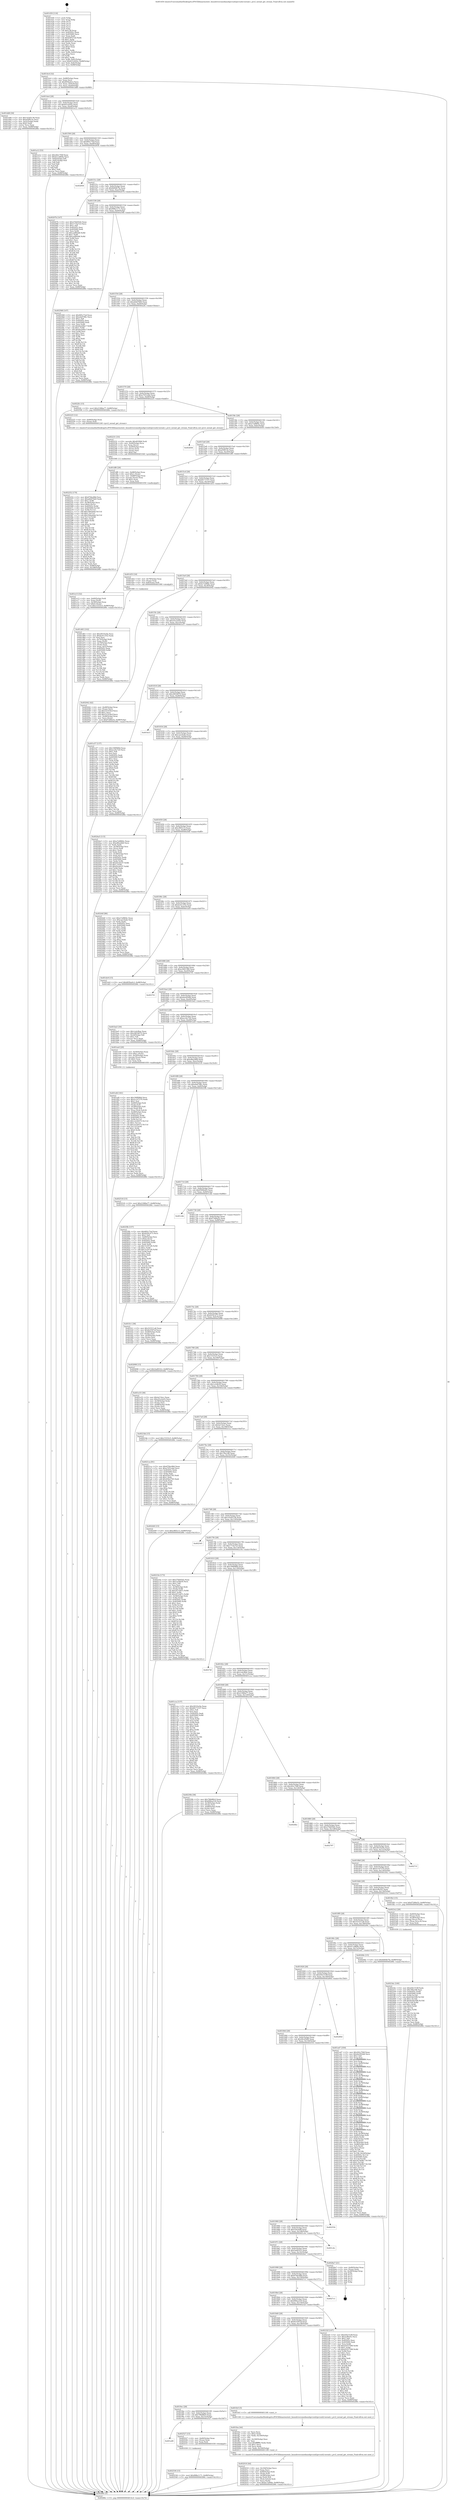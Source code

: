 digraph "0x401450" {
  label = "0x401450 (/mnt/c/Users/mathe/Desktop/tcc/POCII/binaries/extr_linuxdriversmediausbpvrusb2pvrusb2-ioread.c_pvr2_ioread_get_stream_Final-ollvm.out::main(0))"
  labelloc = "t"
  node[shape=record]

  Entry [label="",width=0.3,height=0.3,shape=circle,fillcolor=black,style=filled]
  "0x4014c4" [label="{
     0x4014c4 [32]\l
     | [instrs]\l
     &nbsp;&nbsp;0x4014c4 \<+6\>: mov -0x88(%rbp),%eax\l
     &nbsp;&nbsp;0x4014ca \<+2\>: mov %eax,%ecx\l
     &nbsp;&nbsp;0x4014cc \<+6\>: sub $0x805ba0c2,%ecx\l
     &nbsp;&nbsp;0x4014d2 \<+6\>: mov %eax,-0x9c(%rbp)\l
     &nbsp;&nbsp;0x4014d8 \<+6\>: mov %ecx,-0xa0(%rbp)\l
     &nbsp;&nbsp;0x4014de \<+6\>: je 0000000000401dd8 \<main+0x988\>\l
  }"]
  "0x401dd8" [label="{
     0x401dd8 [30]\l
     | [instrs]\l
     &nbsp;&nbsp;0x401dd8 \<+5\>: mov $0x143d5138,%eax\l
     &nbsp;&nbsp;0x401ddd \<+5\>: mov $0xaf3f912e,%ecx\l
     &nbsp;&nbsp;0x401de2 \<+3\>: mov -0x2c(%rbp),%edx\l
     &nbsp;&nbsp;0x401de5 \<+3\>: cmp $0x0,%edx\l
     &nbsp;&nbsp;0x401de8 \<+3\>: cmove %ecx,%eax\l
     &nbsp;&nbsp;0x401deb \<+6\>: mov %eax,-0x88(%rbp)\l
     &nbsp;&nbsp;0x401df1 \<+5\>: jmp 000000000040286c \<main+0x141c\>\l
  }"]
  "0x4014e4" [label="{
     0x4014e4 [28]\l
     | [instrs]\l
     &nbsp;&nbsp;0x4014e4 \<+5\>: jmp 00000000004014e9 \<main+0x99\>\l
     &nbsp;&nbsp;0x4014e9 \<+6\>: mov -0x9c(%rbp),%eax\l
     &nbsp;&nbsp;0x4014ef \<+5\>: sub $0x831d2f2e,%eax\l
     &nbsp;&nbsp;0x4014f4 \<+6\>: mov %eax,-0xa4(%rbp)\l
     &nbsp;&nbsp;0x4014fa \<+6\>: je 0000000000401a12 \<main+0x5c2\>\l
  }"]
  Exit [label="",width=0.3,height=0.3,shape=circle,fillcolor=black,style=filled,peripheries=2]
  "0x401a12" [label="{
     0x401a12 [53]\l
     | [instrs]\l
     &nbsp;&nbsp;0x401a12 \<+5\>: mov $0x262c794f,%eax\l
     &nbsp;&nbsp;0x401a17 \<+5\>: mov $0x411a8b9a,%ecx\l
     &nbsp;&nbsp;0x401a1c \<+6\>: mov -0x82(%rbp),%dl\l
     &nbsp;&nbsp;0x401a22 \<+7\>: mov -0x81(%rbp),%sil\l
     &nbsp;&nbsp;0x401a29 \<+3\>: mov %dl,%dil\l
     &nbsp;&nbsp;0x401a2c \<+3\>: and %sil,%dil\l
     &nbsp;&nbsp;0x401a2f \<+3\>: xor %sil,%dl\l
     &nbsp;&nbsp;0x401a32 \<+3\>: or %dl,%dil\l
     &nbsp;&nbsp;0x401a35 \<+4\>: test $0x1,%dil\l
     &nbsp;&nbsp;0x401a39 \<+3\>: cmovne %ecx,%eax\l
     &nbsp;&nbsp;0x401a3c \<+6\>: mov %eax,-0x88(%rbp)\l
     &nbsp;&nbsp;0x401a42 \<+5\>: jmp 000000000040286c \<main+0x141c\>\l
  }"]
  "0x401500" [label="{
     0x401500 [28]\l
     | [instrs]\l
     &nbsp;&nbsp;0x401500 \<+5\>: jmp 0000000000401505 \<main+0xb5\>\l
     &nbsp;&nbsp;0x401505 \<+6\>: mov -0x9c(%rbp),%eax\l
     &nbsp;&nbsp;0x40150b \<+5\>: sub $0x895c73ef,%eax\l
     &nbsp;&nbsp;0x401510 \<+6\>: mov %eax,-0xa8(%rbp)\l
     &nbsp;&nbsp;0x401516 \<+6\>: je 0000000000402858 \<main+0x1408\>\l
  }"]
  "0x40286c" [label="{
     0x40286c [5]\l
     | [instrs]\l
     &nbsp;&nbsp;0x40286c \<+5\>: jmp 00000000004014c4 \<main+0x74\>\l
  }"]
  "0x401450" [label="{
     0x401450 [116]\l
     | [instrs]\l
     &nbsp;&nbsp;0x401450 \<+1\>: push %rbp\l
     &nbsp;&nbsp;0x401451 \<+3\>: mov %rsp,%rbp\l
     &nbsp;&nbsp;0x401454 \<+2\>: push %r15\l
     &nbsp;&nbsp;0x401456 \<+2\>: push %r14\l
     &nbsp;&nbsp;0x401458 \<+2\>: push %r13\l
     &nbsp;&nbsp;0x40145a \<+2\>: push %r12\l
     &nbsp;&nbsp;0x40145c \<+1\>: push %rbx\l
     &nbsp;&nbsp;0x40145d \<+7\>: sub $0x158,%rsp\l
     &nbsp;&nbsp;0x401464 \<+7\>: mov 0x40505c,%eax\l
     &nbsp;&nbsp;0x40146b \<+7\>: mov 0x405060,%ecx\l
     &nbsp;&nbsp;0x401472 \<+2\>: mov %eax,%edx\l
     &nbsp;&nbsp;0x401474 \<+6\>: sub $0xb5f527ad,%edx\l
     &nbsp;&nbsp;0x40147a \<+3\>: sub $0x1,%edx\l
     &nbsp;&nbsp;0x40147d \<+6\>: add $0xb5f527ad,%edx\l
     &nbsp;&nbsp;0x401483 \<+3\>: imul %edx,%eax\l
     &nbsp;&nbsp;0x401486 \<+3\>: and $0x1,%eax\l
     &nbsp;&nbsp;0x401489 \<+3\>: cmp $0x0,%eax\l
     &nbsp;&nbsp;0x40148c \<+4\>: sete %r8b\l
     &nbsp;&nbsp;0x401490 \<+4\>: and $0x1,%r8b\l
     &nbsp;&nbsp;0x401494 \<+7\>: mov %r8b,-0x82(%rbp)\l
     &nbsp;&nbsp;0x40149b \<+3\>: cmp $0xa,%ecx\l
     &nbsp;&nbsp;0x40149e \<+4\>: setl %r8b\l
     &nbsp;&nbsp;0x4014a2 \<+4\>: and $0x1,%r8b\l
     &nbsp;&nbsp;0x4014a6 \<+7\>: mov %r8b,-0x81(%rbp)\l
     &nbsp;&nbsp;0x4014ad \<+10\>: movl $0x831d2f2e,-0x88(%rbp)\l
     &nbsp;&nbsp;0x4014b7 \<+6\>: mov %edi,-0x8c(%rbp)\l
     &nbsp;&nbsp;0x4014bd \<+7\>: mov %rsi,-0x98(%rbp)\l
  }"]
  "0x402536" [label="{
     0x402536 [15]\l
     | [instrs]\l
     &nbsp;&nbsp;0x402536 \<+10\>: movl $0x998e1171,-0x88(%rbp)\l
     &nbsp;&nbsp;0x402540 \<+5\>: jmp 000000000040286c \<main+0x141c\>\l
  }"]
  "0x402858" [label="{
     0x402858\l
  }", style=dashed]
  "0x40151c" [label="{
     0x40151c [28]\l
     | [instrs]\l
     &nbsp;&nbsp;0x40151c \<+5\>: jmp 0000000000401521 \<main+0xd1\>\l
     &nbsp;&nbsp;0x401521 \<+6\>: mov -0x9c(%rbp),%eax\l
     &nbsp;&nbsp;0x401527 \<+5\>: sub $0x8d04b7fa,%eax\l
     &nbsp;&nbsp;0x40152c \<+6\>: mov %eax,-0xac(%rbp)\l
     &nbsp;&nbsp;0x401532 \<+6\>: je 000000000040207b \<main+0xc2b\>\l
  }"]
  "0x401a08" [label="{
     0x401a08\l
  }", style=dashed]
  "0x40207b" [label="{
     0x40207b [147]\l
     | [instrs]\l
     &nbsp;&nbsp;0x40207b \<+5\>: mov $0x27bb05d2,%eax\l
     &nbsp;&nbsp;0x402080 \<+5\>: mov $0x1714a7e3,%ecx\l
     &nbsp;&nbsp;0x402085 \<+2\>: mov $0x1,%dl\l
     &nbsp;&nbsp;0x402087 \<+7\>: mov 0x40505c,%esi\l
     &nbsp;&nbsp;0x40208e \<+7\>: mov 0x405060,%edi\l
     &nbsp;&nbsp;0x402095 \<+3\>: mov %esi,%r8d\l
     &nbsp;&nbsp;0x402098 \<+7\>: sub $0xcadf0eb8,%r8d\l
     &nbsp;&nbsp;0x40209f \<+4\>: sub $0x1,%r8d\l
     &nbsp;&nbsp;0x4020a3 \<+7\>: add $0xcadf0eb8,%r8d\l
     &nbsp;&nbsp;0x4020aa \<+4\>: imul %r8d,%esi\l
     &nbsp;&nbsp;0x4020ae \<+3\>: and $0x1,%esi\l
     &nbsp;&nbsp;0x4020b1 \<+3\>: cmp $0x0,%esi\l
     &nbsp;&nbsp;0x4020b4 \<+4\>: sete %r9b\l
     &nbsp;&nbsp;0x4020b8 \<+3\>: cmp $0xa,%edi\l
     &nbsp;&nbsp;0x4020bb \<+4\>: setl %r10b\l
     &nbsp;&nbsp;0x4020bf \<+3\>: mov %r9b,%r11b\l
     &nbsp;&nbsp;0x4020c2 \<+4\>: xor $0xff,%r11b\l
     &nbsp;&nbsp;0x4020c6 \<+3\>: mov %r10b,%bl\l
     &nbsp;&nbsp;0x4020c9 \<+3\>: xor $0xff,%bl\l
     &nbsp;&nbsp;0x4020cc \<+3\>: xor $0x1,%dl\l
     &nbsp;&nbsp;0x4020cf \<+3\>: mov %r11b,%r14b\l
     &nbsp;&nbsp;0x4020d2 \<+4\>: and $0xff,%r14b\l
     &nbsp;&nbsp;0x4020d6 \<+3\>: and %dl,%r9b\l
     &nbsp;&nbsp;0x4020d9 \<+3\>: mov %bl,%r15b\l
     &nbsp;&nbsp;0x4020dc \<+4\>: and $0xff,%r15b\l
     &nbsp;&nbsp;0x4020e0 \<+3\>: and %dl,%r10b\l
     &nbsp;&nbsp;0x4020e3 \<+3\>: or %r9b,%r14b\l
     &nbsp;&nbsp;0x4020e6 \<+3\>: or %r10b,%r15b\l
     &nbsp;&nbsp;0x4020e9 \<+3\>: xor %r15b,%r14b\l
     &nbsp;&nbsp;0x4020ec \<+3\>: or %bl,%r11b\l
     &nbsp;&nbsp;0x4020ef \<+4\>: xor $0xff,%r11b\l
     &nbsp;&nbsp;0x4020f3 \<+3\>: or $0x1,%dl\l
     &nbsp;&nbsp;0x4020f6 \<+3\>: and %dl,%r11b\l
     &nbsp;&nbsp;0x4020f9 \<+3\>: or %r11b,%r14b\l
     &nbsp;&nbsp;0x4020fc \<+4\>: test $0x1,%r14b\l
     &nbsp;&nbsp;0x402100 \<+3\>: cmovne %ecx,%eax\l
     &nbsp;&nbsp;0x402103 \<+6\>: mov %eax,-0x88(%rbp)\l
     &nbsp;&nbsp;0x402109 \<+5\>: jmp 000000000040286c \<main+0x141c\>\l
  }"]
  "0x401538" [label="{
     0x401538 [28]\l
     | [instrs]\l
     &nbsp;&nbsp;0x401538 \<+5\>: jmp 000000000040153d \<main+0xed\>\l
     &nbsp;&nbsp;0x40153d \<+6\>: mov -0x9c(%rbp),%eax\l
     &nbsp;&nbsp;0x401543 \<+5\>: sub $0x998e1171,%eax\l
     &nbsp;&nbsp;0x401548 \<+6\>: mov %eax,-0xb0(%rbp)\l
     &nbsp;&nbsp;0x40154e \<+6\>: je 0000000000402568 \<main+0x1118\>\l
  }"]
  "0x402527" [label="{
     0x402527 [15]\l
     | [instrs]\l
     &nbsp;&nbsp;0x402527 \<+4\>: mov -0x60(%rbp),%rax\l
     &nbsp;&nbsp;0x40252b \<+3\>: mov (%rax),%rax\l
     &nbsp;&nbsp;0x40252e \<+3\>: mov %rax,%rdi\l
     &nbsp;&nbsp;0x402531 \<+5\>: call 0000000000401030 \<free@plt\>\l
     | [calls]\l
     &nbsp;&nbsp;0x401030 \{1\} (unknown)\l
  }"]
  "0x402568" [label="{
     0x402568 [147]\l
     | [instrs]\l
     &nbsp;&nbsp;0x402568 \<+5\>: mov $0x895c73ef,%eax\l
     &nbsp;&nbsp;0x40256d \<+5\>: mov $0xefa9796c,%ecx\l
     &nbsp;&nbsp;0x402572 \<+2\>: mov $0x1,%dl\l
     &nbsp;&nbsp;0x402574 \<+7\>: mov 0x40505c,%esi\l
     &nbsp;&nbsp;0x40257b \<+7\>: mov 0x405060,%edi\l
     &nbsp;&nbsp;0x402582 \<+3\>: mov %esi,%r8d\l
     &nbsp;&nbsp;0x402585 \<+7\>: sub $0x6ea44bc7,%r8d\l
     &nbsp;&nbsp;0x40258c \<+4\>: sub $0x1,%r8d\l
     &nbsp;&nbsp;0x402590 \<+7\>: add $0x6ea44bc7,%r8d\l
     &nbsp;&nbsp;0x402597 \<+4\>: imul %r8d,%esi\l
     &nbsp;&nbsp;0x40259b \<+3\>: and $0x1,%esi\l
     &nbsp;&nbsp;0x40259e \<+3\>: cmp $0x0,%esi\l
     &nbsp;&nbsp;0x4025a1 \<+4\>: sete %r9b\l
     &nbsp;&nbsp;0x4025a5 \<+3\>: cmp $0xa,%edi\l
     &nbsp;&nbsp;0x4025a8 \<+4\>: setl %r10b\l
     &nbsp;&nbsp;0x4025ac \<+3\>: mov %r9b,%r11b\l
     &nbsp;&nbsp;0x4025af \<+4\>: xor $0xff,%r11b\l
     &nbsp;&nbsp;0x4025b3 \<+3\>: mov %r10b,%bl\l
     &nbsp;&nbsp;0x4025b6 \<+3\>: xor $0xff,%bl\l
     &nbsp;&nbsp;0x4025b9 \<+3\>: xor $0x0,%dl\l
     &nbsp;&nbsp;0x4025bc \<+3\>: mov %r11b,%r14b\l
     &nbsp;&nbsp;0x4025bf \<+4\>: and $0x0,%r14b\l
     &nbsp;&nbsp;0x4025c3 \<+3\>: and %dl,%r9b\l
     &nbsp;&nbsp;0x4025c6 \<+3\>: mov %bl,%r15b\l
     &nbsp;&nbsp;0x4025c9 \<+4\>: and $0x0,%r15b\l
     &nbsp;&nbsp;0x4025cd \<+3\>: and %dl,%r10b\l
     &nbsp;&nbsp;0x4025d0 \<+3\>: or %r9b,%r14b\l
     &nbsp;&nbsp;0x4025d3 \<+3\>: or %r10b,%r15b\l
     &nbsp;&nbsp;0x4025d6 \<+3\>: xor %r15b,%r14b\l
     &nbsp;&nbsp;0x4025d9 \<+3\>: or %bl,%r11b\l
     &nbsp;&nbsp;0x4025dc \<+4\>: xor $0xff,%r11b\l
     &nbsp;&nbsp;0x4025e0 \<+3\>: or $0x0,%dl\l
     &nbsp;&nbsp;0x4025e3 \<+3\>: and %dl,%r11b\l
     &nbsp;&nbsp;0x4025e6 \<+3\>: or %r11b,%r14b\l
     &nbsp;&nbsp;0x4025e9 \<+4\>: test $0x1,%r14b\l
     &nbsp;&nbsp;0x4025ed \<+3\>: cmovne %ecx,%eax\l
     &nbsp;&nbsp;0x4025f0 \<+6\>: mov %eax,-0x88(%rbp)\l
     &nbsp;&nbsp;0x4025f6 \<+5\>: jmp 000000000040286c \<main+0x141c\>\l
  }"]
  "0x401554" [label="{
     0x401554 [28]\l
     | [instrs]\l
     &nbsp;&nbsp;0x401554 \<+5\>: jmp 0000000000401559 \<main+0x109\>\l
     &nbsp;&nbsp;0x401559 \<+6\>: mov -0x9c(%rbp),%eax\l
     &nbsp;&nbsp;0x40155f \<+5\>: sub $0xa6dd7bb0,%eax\l
     &nbsp;&nbsp;0x401564 \<+6\>: mov %eax,-0xb4(%rbp)\l
     &nbsp;&nbsp;0x40156a \<+6\>: je 00000000004022fc \<main+0xeac\>\l
  }"]
  "0x4023dc" [label="{
     0x4023dc [100]\l
     | [instrs]\l
     &nbsp;&nbsp;0x4023dc \<+5\>: mov $0x45b1518f,%edx\l
     &nbsp;&nbsp;0x4023e1 \<+5\>: mov $0x7f0e166,%esi\l
     &nbsp;&nbsp;0x4023e6 \<+8\>: mov 0x40505c,%r8d\l
     &nbsp;&nbsp;0x4023ee \<+8\>: mov 0x405060,%r9d\l
     &nbsp;&nbsp;0x4023f6 \<+3\>: mov %r8d,%r10d\l
     &nbsp;&nbsp;0x4023f9 \<+7\>: sub $0x81bb35f6,%r10d\l
     &nbsp;&nbsp;0x402400 \<+4\>: sub $0x1,%r10d\l
     &nbsp;&nbsp;0x402404 \<+7\>: add $0x81bb35f6,%r10d\l
     &nbsp;&nbsp;0x40240b \<+4\>: imul %r10d,%r8d\l
     &nbsp;&nbsp;0x40240f \<+4\>: and $0x1,%r8d\l
     &nbsp;&nbsp;0x402413 \<+4\>: cmp $0x0,%r8d\l
     &nbsp;&nbsp;0x402417 \<+4\>: sete %r11b\l
     &nbsp;&nbsp;0x40241b \<+4\>: cmp $0xa,%r9d\l
     &nbsp;&nbsp;0x40241f \<+3\>: setl %bl\l
     &nbsp;&nbsp;0x402422 \<+3\>: mov %r11b,%r14b\l
     &nbsp;&nbsp;0x402425 \<+3\>: and %bl,%r14b\l
     &nbsp;&nbsp;0x402428 \<+3\>: xor %bl,%r11b\l
     &nbsp;&nbsp;0x40242b \<+3\>: or %r11b,%r14b\l
     &nbsp;&nbsp;0x40242e \<+4\>: test $0x1,%r14b\l
     &nbsp;&nbsp;0x402432 \<+3\>: cmovne %esi,%edx\l
     &nbsp;&nbsp;0x402435 \<+6\>: mov %edx,-0x88(%rbp)\l
     &nbsp;&nbsp;0x40243b \<+5\>: jmp 000000000040286c \<main+0x141c\>\l
  }"]
  "0x4022fc" [label="{
     0x4022fc [15]\l
     | [instrs]\l
     &nbsp;&nbsp;0x4022fc \<+10\>: movl $0x2196ba77,-0x88(%rbp)\l
     &nbsp;&nbsp;0x402306 \<+5\>: jmp 000000000040286c \<main+0x141c\>\l
  }"]
  "0x401570" [label="{
     0x401570 [28]\l
     | [instrs]\l
     &nbsp;&nbsp;0x401570 \<+5\>: jmp 0000000000401575 \<main+0x125\>\l
     &nbsp;&nbsp;0x401575 \<+6\>: mov -0x9c(%rbp),%eax\l
     &nbsp;&nbsp;0x40157b \<+5\>: sub $0xa7051ebd,%eax\l
     &nbsp;&nbsp;0x401580 \<+6\>: mov %eax,-0xb8(%rbp)\l
     &nbsp;&nbsp;0x401586 \<+6\>: je 0000000000402225 \<main+0xdd5\>\l
  }"]
  "0x402252" [label="{
     0x402252 [170]\l
     | [instrs]\l
     &nbsp;&nbsp;0x402252 \<+5\>: mov $0x67bbc88d,%esi\l
     &nbsp;&nbsp;0x402257 \<+5\>: mov $0xa6dd7bb0,%edx\l
     &nbsp;&nbsp;0x40225c \<+3\>: mov $0x1,%r8b\l
     &nbsp;&nbsp;0x40225f \<+4\>: mov -0x38(%rbp),%rcx\l
     &nbsp;&nbsp;0x402263 \<+6\>: movl $0x0,(%rcx)\l
     &nbsp;&nbsp;0x402269 \<+8\>: mov 0x40505c,%r9d\l
     &nbsp;&nbsp;0x402271 \<+8\>: mov 0x405060,%r10d\l
     &nbsp;&nbsp;0x402279 \<+3\>: mov %r9d,%r11d\l
     &nbsp;&nbsp;0x40227c \<+7\>: add $0x194ea0eb,%r11d\l
     &nbsp;&nbsp;0x402283 \<+4\>: sub $0x1,%r11d\l
     &nbsp;&nbsp;0x402287 \<+7\>: sub $0x194ea0eb,%r11d\l
     &nbsp;&nbsp;0x40228e \<+4\>: imul %r11d,%r9d\l
     &nbsp;&nbsp;0x402292 \<+4\>: and $0x1,%r9d\l
     &nbsp;&nbsp;0x402296 \<+4\>: cmp $0x0,%r9d\l
     &nbsp;&nbsp;0x40229a \<+3\>: sete %bl\l
     &nbsp;&nbsp;0x40229d \<+4\>: cmp $0xa,%r10d\l
     &nbsp;&nbsp;0x4022a1 \<+4\>: setl %r14b\l
     &nbsp;&nbsp;0x4022a5 \<+3\>: mov %bl,%r15b\l
     &nbsp;&nbsp;0x4022a8 \<+4\>: xor $0xff,%r15b\l
     &nbsp;&nbsp;0x4022ac \<+3\>: mov %r14b,%r12b\l
     &nbsp;&nbsp;0x4022af \<+4\>: xor $0xff,%r12b\l
     &nbsp;&nbsp;0x4022b3 \<+4\>: xor $0x0,%r8b\l
     &nbsp;&nbsp;0x4022b7 \<+3\>: mov %r15b,%r13b\l
     &nbsp;&nbsp;0x4022ba \<+4\>: and $0x0,%r13b\l
     &nbsp;&nbsp;0x4022be \<+3\>: and %r8b,%bl\l
     &nbsp;&nbsp;0x4022c1 \<+3\>: mov %r12b,%cl\l
     &nbsp;&nbsp;0x4022c4 \<+3\>: and $0x0,%cl\l
     &nbsp;&nbsp;0x4022c7 \<+3\>: and %r8b,%r14b\l
     &nbsp;&nbsp;0x4022ca \<+3\>: or %bl,%r13b\l
     &nbsp;&nbsp;0x4022cd \<+3\>: or %r14b,%cl\l
     &nbsp;&nbsp;0x4022d0 \<+3\>: xor %cl,%r13b\l
     &nbsp;&nbsp;0x4022d3 \<+3\>: or %r12b,%r15b\l
     &nbsp;&nbsp;0x4022d6 \<+4\>: xor $0xff,%r15b\l
     &nbsp;&nbsp;0x4022da \<+4\>: or $0x0,%r8b\l
     &nbsp;&nbsp;0x4022de \<+3\>: and %r8b,%r15b\l
     &nbsp;&nbsp;0x4022e1 \<+3\>: or %r15b,%r13b\l
     &nbsp;&nbsp;0x4022e4 \<+4\>: test $0x1,%r13b\l
     &nbsp;&nbsp;0x4022e8 \<+3\>: cmovne %edx,%esi\l
     &nbsp;&nbsp;0x4022eb \<+6\>: mov %esi,-0x88(%rbp)\l
     &nbsp;&nbsp;0x4022f1 \<+6\>: mov %eax,-0x168(%rbp)\l
     &nbsp;&nbsp;0x4022f7 \<+5\>: jmp 000000000040286c \<main+0x141c\>\l
  }"]
  "0x402225" [label="{
     0x402225 [12]\l
     | [instrs]\l
     &nbsp;&nbsp;0x402225 \<+4\>: mov -0x60(%rbp),%rax\l
     &nbsp;&nbsp;0x402229 \<+3\>: mov (%rax),%rdi\l
     &nbsp;&nbsp;0x40222c \<+5\>: call 0000000000401240 \<pvr2_ioread_get_stream\>\l
     | [calls]\l
     &nbsp;&nbsp;0x401240 \{1\} (/mnt/c/Users/mathe/Desktop/tcc/POCII/binaries/extr_linuxdriversmediausbpvrusb2pvrusb2-ioread.c_pvr2_ioread_get_stream_Final-ollvm.out::pvr2_ioread_get_stream)\l
  }"]
  "0x40158c" [label="{
     0x40158c [28]\l
     | [instrs]\l
     &nbsp;&nbsp;0x40158c \<+5\>: jmp 0000000000401591 \<main+0x141\>\l
     &nbsp;&nbsp;0x401591 \<+6\>: mov -0x9c(%rbp),%eax\l
     &nbsp;&nbsp;0x401597 \<+5\>: sub $0xa7a9864c,%eax\l
     &nbsp;&nbsp;0x40159c \<+6\>: mov %eax,-0xbc(%rbp)\l
     &nbsp;&nbsp;0x4015a2 \<+6\>: je 0000000000402836 \<main+0x13e6\>\l
  }"]
  "0x402231" [label="{
     0x402231 [33]\l
     | [instrs]\l
     &nbsp;&nbsp;0x402231 \<+10\>: movabs $0x4030b6,%rdi\l
     &nbsp;&nbsp;0x40223b \<+4\>: mov -0x40(%rbp),%rcx\l
     &nbsp;&nbsp;0x40223f \<+3\>: mov %rax,(%rcx)\l
     &nbsp;&nbsp;0x402242 \<+4\>: mov -0x40(%rbp),%rax\l
     &nbsp;&nbsp;0x402246 \<+3\>: mov (%rax),%rax\l
     &nbsp;&nbsp;0x402249 \<+2\>: mov (%rax),%esi\l
     &nbsp;&nbsp;0x40224b \<+2\>: mov $0x0,%al\l
     &nbsp;&nbsp;0x40224d \<+5\>: call 0000000000401040 \<printf@plt\>\l
     | [calls]\l
     &nbsp;&nbsp;0x401040 \{1\} (unknown)\l
  }"]
  "0x402836" [label="{
     0x402836\l
  }", style=dashed]
  "0x4015a8" [label="{
     0x4015a8 [28]\l
     | [instrs]\l
     &nbsp;&nbsp;0x4015a8 \<+5\>: jmp 00000000004015ad \<main+0x15d\>\l
     &nbsp;&nbsp;0x4015ad \<+6\>: mov -0x9c(%rbp),%eax\l
     &nbsp;&nbsp;0x4015b3 \<+5\>: sub $0xaf3f912e,%eax\l
     &nbsp;&nbsp;0x4015b8 \<+6\>: mov %eax,-0xc0(%rbp)\l
     &nbsp;&nbsp;0x4015be \<+6\>: je 0000000000401df6 \<main+0x9a6\>\l
  }"]
  "0x402016" [label="{
     0x402016 [44]\l
     | [instrs]\l
     &nbsp;&nbsp;0x402016 \<+6\>: mov -0x164(%rbp),%ecx\l
     &nbsp;&nbsp;0x40201c \<+3\>: imul %eax,%ecx\l
     &nbsp;&nbsp;0x40201f \<+4\>: mov -0x60(%rbp),%rdi\l
     &nbsp;&nbsp;0x402023 \<+3\>: mov (%rdi),%rdi\l
     &nbsp;&nbsp;0x402026 \<+4\>: mov -0x58(%rbp),%r8\l
     &nbsp;&nbsp;0x40202a \<+3\>: movslq (%r8),%r8\l
     &nbsp;&nbsp;0x40202d \<+4\>: mov (%rdi,%r8,8),%rdi\l
     &nbsp;&nbsp;0x402031 \<+2\>: mov %ecx,(%rdi)\l
     &nbsp;&nbsp;0x402033 \<+10\>: movl $0xbc7a99de,-0x88(%rbp)\l
     &nbsp;&nbsp;0x40203d \<+5\>: jmp 000000000040286c \<main+0x141c\>\l
  }"]
  "0x401df6" [label="{
     0x401df6 [29]\l
     | [instrs]\l
     &nbsp;&nbsp;0x401df6 \<+4\>: mov -0x68(%rbp),%rax\l
     &nbsp;&nbsp;0x401dfa \<+6\>: movl $0x1,(%rax)\l
     &nbsp;&nbsp;0x401e00 \<+4\>: mov -0x68(%rbp),%rax\l
     &nbsp;&nbsp;0x401e04 \<+3\>: movslq (%rax),%rax\l
     &nbsp;&nbsp;0x401e07 \<+4\>: shl $0x3,%rax\l
     &nbsp;&nbsp;0x401e0b \<+3\>: mov %rax,%rdi\l
     &nbsp;&nbsp;0x401e0e \<+5\>: call 0000000000401050 \<malloc@plt\>\l
     | [calls]\l
     &nbsp;&nbsp;0x401050 \{1\} (unknown)\l
  }"]
  "0x4015c4" [label="{
     0x4015c4 [28]\l
     | [instrs]\l
     &nbsp;&nbsp;0x4015c4 \<+5\>: jmp 00000000004015c9 \<main+0x179\>\l
     &nbsp;&nbsp;0x4015c9 \<+6\>: mov -0x9c(%rbp),%eax\l
     &nbsp;&nbsp;0x4015cf \<+5\>: sub $0xb8171537,%eax\l
     &nbsp;&nbsp;0x4015d4 \<+6\>: mov %eax,-0xc4(%rbp)\l
     &nbsp;&nbsp;0x4015da \<+6\>: je 0000000000401d53 \<main+0x903\>\l
  }"]
  "0x401fea" [label="{
     0x401fea [44]\l
     | [instrs]\l
     &nbsp;&nbsp;0x401fea \<+2\>: xor %ecx,%ecx\l
     &nbsp;&nbsp;0x401fec \<+5\>: mov $0x2,%edx\l
     &nbsp;&nbsp;0x401ff1 \<+6\>: mov %edx,-0x160(%rbp)\l
     &nbsp;&nbsp;0x401ff7 \<+1\>: cltd\l
     &nbsp;&nbsp;0x401ff8 \<+6\>: mov -0x160(%rbp),%esi\l
     &nbsp;&nbsp;0x401ffe \<+2\>: idiv %esi\l
     &nbsp;&nbsp;0x402000 \<+6\>: imul $0xfffffffe,%edx,%edx\l
     &nbsp;&nbsp;0x402006 \<+3\>: sub $0x1,%ecx\l
     &nbsp;&nbsp;0x402009 \<+2\>: sub %ecx,%edx\l
     &nbsp;&nbsp;0x40200b \<+6\>: mov %edx,-0x164(%rbp)\l
     &nbsp;&nbsp;0x402011 \<+5\>: call 0000000000401160 \<next_i\>\l
     | [calls]\l
     &nbsp;&nbsp;0x401160 \{1\} (/mnt/c/Users/mathe/Desktop/tcc/POCII/binaries/extr_linuxdriversmediausbpvrusb2pvrusb2-ioread.c_pvr2_ioread_get_stream_Final-ollvm.out::next_i)\l
  }"]
  "0x401d53" [label="{
     0x401d53 [16]\l
     | [instrs]\l
     &nbsp;&nbsp;0x401d53 \<+4\>: mov -0x78(%rbp),%rax\l
     &nbsp;&nbsp;0x401d57 \<+3\>: mov (%rax),%rax\l
     &nbsp;&nbsp;0x401d5a \<+4\>: mov 0x8(%rax),%rdi\l
     &nbsp;&nbsp;0x401d5e \<+5\>: call 0000000000401060 \<atoi@plt\>\l
     | [calls]\l
     &nbsp;&nbsp;0x401060 \{1\} (unknown)\l
  }"]
  "0x4015e0" [label="{
     0x4015e0 [28]\l
     | [instrs]\l
     &nbsp;&nbsp;0x4015e0 \<+5\>: jmp 00000000004015e5 \<main+0x195\>\l
     &nbsp;&nbsp;0x4015e5 \<+6\>: mov -0x9c(%rbp),%eax\l
     &nbsp;&nbsp;0x4015eb \<+5\>: sub $0xbc7a99de,%eax\l
     &nbsp;&nbsp;0x4015f0 \<+6\>: mov %eax,-0xc8(%rbp)\l
     &nbsp;&nbsp;0x4015f6 \<+6\>: je 0000000000402042 \<main+0xbf2\>\l
  }"]
  "0x4019ec" [label="{
     0x4019ec [28]\l
     | [instrs]\l
     &nbsp;&nbsp;0x4019ec \<+5\>: jmp 00000000004019f1 \<main+0x5a1\>\l
     &nbsp;&nbsp;0x4019f1 \<+6\>: mov -0x9c(%rbp),%eax\l
     &nbsp;&nbsp;0x4019f7 \<+5\>: sub $0x796d8fc0,%eax\l
     &nbsp;&nbsp;0x4019fc \<+6\>: mov %eax,-0x15c(%rbp)\l
     &nbsp;&nbsp;0x401a02 \<+6\>: je 0000000000402527 \<main+0x10d7\>\l
  }"]
  "0x402042" [label="{
     0x402042 [42]\l
     | [instrs]\l
     &nbsp;&nbsp;0x402042 \<+4\>: mov -0x48(%rbp),%rax\l
     &nbsp;&nbsp;0x402046 \<+2\>: mov (%rax),%ecx\l
     &nbsp;&nbsp;0x402048 \<+6\>: sub $0x531434cf,%ecx\l
     &nbsp;&nbsp;0x40204e \<+3\>: add $0x1,%ecx\l
     &nbsp;&nbsp;0x402051 \<+6\>: add $0x531434cf,%ecx\l
     &nbsp;&nbsp;0x402057 \<+4\>: mov -0x48(%rbp),%rax\l
     &nbsp;&nbsp;0x40205b \<+2\>: mov %ecx,(%rax)\l
     &nbsp;&nbsp;0x40205d \<+10\>: movl $0xf7289a52,-0x88(%rbp)\l
     &nbsp;&nbsp;0x402067 \<+5\>: jmp 000000000040286c \<main+0x141c\>\l
  }"]
  "0x4015fc" [label="{
     0x4015fc [28]\l
     | [instrs]\l
     &nbsp;&nbsp;0x4015fc \<+5\>: jmp 0000000000401601 \<main+0x1b1\>\l
     &nbsp;&nbsp;0x401601 \<+6\>: mov -0x9c(%rbp),%eax\l
     &nbsp;&nbsp;0x401607 \<+5\>: sub $0xc01e2e03,%eax\l
     &nbsp;&nbsp;0x40160c \<+6\>: mov %eax,-0xcc(%rbp)\l
     &nbsp;&nbsp;0x401612 \<+6\>: je 0000000000401e57 \<main+0xa07\>\l
  }"]
  "0x401fe5" [label="{
     0x401fe5 [5]\l
     | [instrs]\l
     &nbsp;&nbsp;0x401fe5 \<+5\>: call 0000000000401160 \<next_i\>\l
     | [calls]\l
     &nbsp;&nbsp;0x401160 \{1\} (/mnt/c/Users/mathe/Desktop/tcc/POCII/binaries/extr_linuxdriversmediausbpvrusb2pvrusb2-ioread.c_pvr2_ioread_get_stream_Final-ollvm.out::next_i)\l
  }"]
  "0x401e57" [label="{
     0x401e57 [137]\l
     | [instrs]\l
     &nbsp;&nbsp;0x401e57 \<+5\>: mov $0x190f086d,%eax\l
     &nbsp;&nbsp;0x401e5c \<+5\>: mov $0xec24c7e0,%ecx\l
     &nbsp;&nbsp;0x401e61 \<+2\>: mov $0x1,%dl\l
     &nbsp;&nbsp;0x401e63 \<+2\>: xor %esi,%esi\l
     &nbsp;&nbsp;0x401e65 \<+7\>: mov 0x40505c,%edi\l
     &nbsp;&nbsp;0x401e6c \<+8\>: mov 0x405060,%r8d\l
     &nbsp;&nbsp;0x401e74 \<+3\>: sub $0x1,%esi\l
     &nbsp;&nbsp;0x401e77 \<+3\>: mov %edi,%r9d\l
     &nbsp;&nbsp;0x401e7a \<+3\>: add %esi,%r9d\l
     &nbsp;&nbsp;0x401e7d \<+4\>: imul %r9d,%edi\l
     &nbsp;&nbsp;0x401e81 \<+3\>: and $0x1,%edi\l
     &nbsp;&nbsp;0x401e84 \<+3\>: cmp $0x0,%edi\l
     &nbsp;&nbsp;0x401e87 \<+4\>: sete %r10b\l
     &nbsp;&nbsp;0x401e8b \<+4\>: cmp $0xa,%r8d\l
     &nbsp;&nbsp;0x401e8f \<+4\>: setl %r11b\l
     &nbsp;&nbsp;0x401e93 \<+3\>: mov %r10b,%bl\l
     &nbsp;&nbsp;0x401e96 \<+3\>: xor $0xff,%bl\l
     &nbsp;&nbsp;0x401e99 \<+3\>: mov %r11b,%r14b\l
     &nbsp;&nbsp;0x401e9c \<+4\>: xor $0xff,%r14b\l
     &nbsp;&nbsp;0x401ea0 \<+3\>: xor $0x0,%dl\l
     &nbsp;&nbsp;0x401ea3 \<+3\>: mov %bl,%r15b\l
     &nbsp;&nbsp;0x401ea6 \<+4\>: and $0x0,%r15b\l
     &nbsp;&nbsp;0x401eaa \<+3\>: and %dl,%r10b\l
     &nbsp;&nbsp;0x401ead \<+3\>: mov %r14b,%r12b\l
     &nbsp;&nbsp;0x401eb0 \<+4\>: and $0x0,%r12b\l
     &nbsp;&nbsp;0x401eb4 \<+3\>: and %dl,%r11b\l
     &nbsp;&nbsp;0x401eb7 \<+3\>: or %r10b,%r15b\l
     &nbsp;&nbsp;0x401eba \<+3\>: or %r11b,%r12b\l
     &nbsp;&nbsp;0x401ebd \<+3\>: xor %r12b,%r15b\l
     &nbsp;&nbsp;0x401ec0 \<+3\>: or %r14b,%bl\l
     &nbsp;&nbsp;0x401ec3 \<+3\>: xor $0xff,%bl\l
     &nbsp;&nbsp;0x401ec6 \<+3\>: or $0x0,%dl\l
     &nbsp;&nbsp;0x401ec9 \<+2\>: and %dl,%bl\l
     &nbsp;&nbsp;0x401ecb \<+3\>: or %bl,%r15b\l
     &nbsp;&nbsp;0x401ece \<+4\>: test $0x1,%r15b\l
     &nbsp;&nbsp;0x401ed2 \<+3\>: cmovne %ecx,%eax\l
     &nbsp;&nbsp;0x401ed5 \<+6\>: mov %eax,-0x88(%rbp)\l
     &nbsp;&nbsp;0x401edb \<+5\>: jmp 000000000040286c \<main+0x141c\>\l
  }"]
  "0x401618" [label="{
     0x401618 [28]\l
     | [instrs]\l
     &nbsp;&nbsp;0x401618 \<+5\>: jmp 000000000040161d \<main+0x1cd\>\l
     &nbsp;&nbsp;0x40161d \<+6\>: mov -0x9c(%rbp),%eax\l
     &nbsp;&nbsp;0x401623 \<+5\>: sub $0xc8654670,%eax\l
     &nbsp;&nbsp;0x401628 \<+6\>: mov %eax,-0xd0(%rbp)\l
     &nbsp;&nbsp;0x40162e \<+6\>: je 0000000000401bc3 \<main+0x773\>\l
  }"]
  "0x4019d0" [label="{
     0x4019d0 [28]\l
     | [instrs]\l
     &nbsp;&nbsp;0x4019d0 \<+5\>: jmp 00000000004019d5 \<main+0x585\>\l
     &nbsp;&nbsp;0x4019d5 \<+6\>: mov -0x9c(%rbp),%eax\l
     &nbsp;&nbsp;0x4019db \<+5\>: sub $0x6e3597ef,%eax\l
     &nbsp;&nbsp;0x4019e0 \<+6\>: mov %eax,-0x158(%rbp)\l
     &nbsp;&nbsp;0x4019e6 \<+6\>: je 0000000000401fe5 \<main+0xb95\>\l
  }"]
  "0x401bc3" [label="{
     0x401bc3\l
  }", style=dashed]
  "0x401634" [label="{
     0x401634 [28]\l
     | [instrs]\l
     &nbsp;&nbsp;0x401634 \<+5\>: jmp 0000000000401639 \<main+0x1e9\>\l
     &nbsp;&nbsp;0x401639 \<+6\>: mov -0x9c(%rbp),%eax\l
     &nbsp;&nbsp;0x40163f \<+5\>: sub $0xcaec0ade,%eax\l
     &nbsp;&nbsp;0x401644 \<+6\>: mov %eax,-0xd4(%rbp)\l
     &nbsp;&nbsp;0x40164a \<+6\>: je 00000000004024a5 \<main+0x1055\>\l
  }"]
  "0x40232f" [label="{
     0x40232f [147]\l
     | [instrs]\l
     &nbsp;&nbsp;0x40232f \<+5\>: mov $0x45b1518f,%eax\l
     &nbsp;&nbsp;0x402334 \<+5\>: mov $0x2cf8cf3c,%ecx\l
     &nbsp;&nbsp;0x402339 \<+2\>: mov $0x1,%dl\l
     &nbsp;&nbsp;0x40233b \<+7\>: mov 0x40505c,%esi\l
     &nbsp;&nbsp;0x402342 \<+7\>: mov 0x405060,%edi\l
     &nbsp;&nbsp;0x402349 \<+3\>: mov %esi,%r8d\l
     &nbsp;&nbsp;0x40234c \<+7\>: add $0xd3527599,%r8d\l
     &nbsp;&nbsp;0x402353 \<+4\>: sub $0x1,%r8d\l
     &nbsp;&nbsp;0x402357 \<+7\>: sub $0xd3527599,%r8d\l
     &nbsp;&nbsp;0x40235e \<+4\>: imul %r8d,%esi\l
     &nbsp;&nbsp;0x402362 \<+3\>: and $0x1,%esi\l
     &nbsp;&nbsp;0x402365 \<+3\>: cmp $0x0,%esi\l
     &nbsp;&nbsp;0x402368 \<+4\>: sete %r9b\l
     &nbsp;&nbsp;0x40236c \<+3\>: cmp $0xa,%edi\l
     &nbsp;&nbsp;0x40236f \<+4\>: setl %r10b\l
     &nbsp;&nbsp;0x402373 \<+3\>: mov %r9b,%r11b\l
     &nbsp;&nbsp;0x402376 \<+4\>: xor $0xff,%r11b\l
     &nbsp;&nbsp;0x40237a \<+3\>: mov %r10b,%bl\l
     &nbsp;&nbsp;0x40237d \<+3\>: xor $0xff,%bl\l
     &nbsp;&nbsp;0x402380 \<+3\>: xor $0x1,%dl\l
     &nbsp;&nbsp;0x402383 \<+3\>: mov %r11b,%r14b\l
     &nbsp;&nbsp;0x402386 \<+4\>: and $0xff,%r14b\l
     &nbsp;&nbsp;0x40238a \<+3\>: and %dl,%r9b\l
     &nbsp;&nbsp;0x40238d \<+3\>: mov %bl,%r15b\l
     &nbsp;&nbsp;0x402390 \<+4\>: and $0xff,%r15b\l
     &nbsp;&nbsp;0x402394 \<+3\>: and %dl,%r10b\l
     &nbsp;&nbsp;0x402397 \<+3\>: or %r9b,%r14b\l
     &nbsp;&nbsp;0x40239a \<+3\>: or %r10b,%r15b\l
     &nbsp;&nbsp;0x40239d \<+3\>: xor %r15b,%r14b\l
     &nbsp;&nbsp;0x4023a0 \<+3\>: or %bl,%r11b\l
     &nbsp;&nbsp;0x4023a3 \<+4\>: xor $0xff,%r11b\l
     &nbsp;&nbsp;0x4023a7 \<+3\>: or $0x1,%dl\l
     &nbsp;&nbsp;0x4023aa \<+3\>: and %dl,%r11b\l
     &nbsp;&nbsp;0x4023ad \<+3\>: or %r11b,%r14b\l
     &nbsp;&nbsp;0x4023b0 \<+4\>: test $0x1,%r14b\l
     &nbsp;&nbsp;0x4023b4 \<+3\>: cmovne %ecx,%eax\l
     &nbsp;&nbsp;0x4023b7 \<+6\>: mov %eax,-0x88(%rbp)\l
     &nbsp;&nbsp;0x4023bd \<+5\>: jmp 000000000040286c \<main+0x141c\>\l
  }"]
  "0x4024a5" [label="{
     0x4024a5 [115]\l
     | [instrs]\l
     &nbsp;&nbsp;0x4024a5 \<+5\>: mov $0xa7a9864c,%eax\l
     &nbsp;&nbsp;0x4024aa \<+5\>: mov $0xef6a2db9,%ecx\l
     &nbsp;&nbsp;0x4024af \<+2\>: xor %edx,%edx\l
     &nbsp;&nbsp;0x4024b1 \<+4\>: mov -0x38(%rbp),%rsi\l
     &nbsp;&nbsp;0x4024b5 \<+2\>: mov (%rsi),%edi\l
     &nbsp;&nbsp;0x4024b7 \<+3\>: sub $0x1,%edx\l
     &nbsp;&nbsp;0x4024ba \<+2\>: sub %edx,%edi\l
     &nbsp;&nbsp;0x4024bc \<+4\>: mov -0x38(%rbp),%rsi\l
     &nbsp;&nbsp;0x4024c0 \<+2\>: mov %edi,(%rsi)\l
     &nbsp;&nbsp;0x4024c2 \<+7\>: mov 0x40505c,%edx\l
     &nbsp;&nbsp;0x4024c9 \<+7\>: mov 0x405060,%edi\l
     &nbsp;&nbsp;0x4024d0 \<+3\>: mov %edx,%r8d\l
     &nbsp;&nbsp;0x4024d3 \<+7\>: add $0xd3ceb1f7,%r8d\l
     &nbsp;&nbsp;0x4024da \<+4\>: sub $0x1,%r8d\l
     &nbsp;&nbsp;0x4024de \<+7\>: sub $0xd3ceb1f7,%r8d\l
     &nbsp;&nbsp;0x4024e5 \<+4\>: imul %r8d,%edx\l
     &nbsp;&nbsp;0x4024e9 \<+3\>: and $0x1,%edx\l
     &nbsp;&nbsp;0x4024ec \<+3\>: cmp $0x0,%edx\l
     &nbsp;&nbsp;0x4024ef \<+4\>: sete %r9b\l
     &nbsp;&nbsp;0x4024f3 \<+3\>: cmp $0xa,%edi\l
     &nbsp;&nbsp;0x4024f6 \<+4\>: setl %r10b\l
     &nbsp;&nbsp;0x4024fa \<+3\>: mov %r9b,%r11b\l
     &nbsp;&nbsp;0x4024fd \<+3\>: and %r10b,%r11b\l
     &nbsp;&nbsp;0x402500 \<+3\>: xor %r10b,%r9b\l
     &nbsp;&nbsp;0x402503 \<+3\>: or %r9b,%r11b\l
     &nbsp;&nbsp;0x402506 \<+4\>: test $0x1,%r11b\l
     &nbsp;&nbsp;0x40250a \<+3\>: cmovne %ecx,%eax\l
     &nbsp;&nbsp;0x40250d \<+6\>: mov %eax,-0x88(%rbp)\l
     &nbsp;&nbsp;0x402513 \<+5\>: jmp 000000000040286c \<main+0x141c\>\l
  }"]
  "0x401650" [label="{
     0x401650 [28]\l
     | [instrs]\l
     &nbsp;&nbsp;0x401650 \<+5\>: jmp 0000000000401655 \<main+0x205\>\l
     &nbsp;&nbsp;0x401655 \<+6\>: mov -0x9c(%rbp),%eax\l
     &nbsp;&nbsp;0x40165b \<+5\>: sub $0xcf6f3c13,%eax\l
     &nbsp;&nbsp;0x401660 \<+6\>: mov %eax,-0xd8(%rbp)\l
     &nbsp;&nbsp;0x401666 \<+6\>: je 000000000040244f \<main+0xfff\>\l
  }"]
  "0x4019b4" [label="{
     0x4019b4 [28]\l
     | [instrs]\l
     &nbsp;&nbsp;0x4019b4 \<+5\>: jmp 00000000004019b9 \<main+0x569\>\l
     &nbsp;&nbsp;0x4019b9 \<+6\>: mov -0x9c(%rbp),%eax\l
     &nbsp;&nbsp;0x4019bf \<+5\>: sub $0x699ea318,%eax\l
     &nbsp;&nbsp;0x4019c4 \<+6\>: mov %eax,-0x154(%rbp)\l
     &nbsp;&nbsp;0x4019ca \<+6\>: je 000000000040232f \<main+0xedf\>\l
  }"]
  "0x40244f" [label="{
     0x40244f [86]\l
     | [instrs]\l
     &nbsp;&nbsp;0x40244f \<+5\>: mov $0xa7a9864c,%eax\l
     &nbsp;&nbsp;0x402454 \<+5\>: mov $0xcaec0ade,%ecx\l
     &nbsp;&nbsp;0x402459 \<+2\>: xor %edx,%edx\l
     &nbsp;&nbsp;0x40245b \<+7\>: mov 0x40505c,%esi\l
     &nbsp;&nbsp;0x402462 \<+7\>: mov 0x405060,%edi\l
     &nbsp;&nbsp;0x402469 \<+3\>: sub $0x1,%edx\l
     &nbsp;&nbsp;0x40246c \<+3\>: mov %esi,%r8d\l
     &nbsp;&nbsp;0x40246f \<+3\>: add %edx,%r8d\l
     &nbsp;&nbsp;0x402472 \<+4\>: imul %r8d,%esi\l
     &nbsp;&nbsp;0x402476 \<+3\>: and $0x1,%esi\l
     &nbsp;&nbsp;0x402479 \<+3\>: cmp $0x0,%esi\l
     &nbsp;&nbsp;0x40247c \<+4\>: sete %r9b\l
     &nbsp;&nbsp;0x402480 \<+3\>: cmp $0xa,%edi\l
     &nbsp;&nbsp;0x402483 \<+4\>: setl %r10b\l
     &nbsp;&nbsp;0x402487 \<+3\>: mov %r9b,%r11b\l
     &nbsp;&nbsp;0x40248a \<+3\>: and %r10b,%r11b\l
     &nbsp;&nbsp;0x40248d \<+3\>: xor %r10b,%r9b\l
     &nbsp;&nbsp;0x402490 \<+3\>: or %r9b,%r11b\l
     &nbsp;&nbsp;0x402493 \<+4\>: test $0x1,%r11b\l
     &nbsp;&nbsp;0x402497 \<+3\>: cmovne %ecx,%eax\l
     &nbsp;&nbsp;0x40249a \<+6\>: mov %eax,-0x88(%rbp)\l
     &nbsp;&nbsp;0x4024a0 \<+5\>: jmp 000000000040286c \<main+0x141c\>\l
  }"]
  "0x40166c" [label="{
     0x40166c [28]\l
     | [instrs]\l
     &nbsp;&nbsp;0x40166c \<+5\>: jmp 0000000000401671 \<main+0x221\>\l
     &nbsp;&nbsp;0x401671 \<+6\>: mov -0x9c(%rbp),%eax\l
     &nbsp;&nbsp;0x401677 \<+5\>: sub $0xdc41c552,%eax\l
     &nbsp;&nbsp;0x40167c \<+6\>: mov %eax,-0xdc(%rbp)\l
     &nbsp;&nbsp;0x401682 \<+6\>: je 0000000000401dc9 \<main+0x979\>\l
  }"]
  "0x4027c1" [label="{
     0x4027c1\l
  }", style=dashed]
  "0x401dc9" [label="{
     0x401dc9 [15]\l
     | [instrs]\l
     &nbsp;&nbsp;0x401dc9 \<+10\>: movl $0x805ba0c2,-0x88(%rbp)\l
     &nbsp;&nbsp;0x401dd3 \<+5\>: jmp 000000000040286c \<main+0x141c\>\l
  }"]
  "0x401688" [label="{
     0x401688 [28]\l
     | [instrs]\l
     &nbsp;&nbsp;0x401688 \<+5\>: jmp 000000000040168d \<main+0x23d\>\l
     &nbsp;&nbsp;0x40168d \<+6\>: mov -0x9c(%rbp),%eax\l
     &nbsp;&nbsp;0x401693 \<+5\>: sub $0xe3691368,%eax\l
     &nbsp;&nbsp;0x401698 \<+6\>: mov %eax,-0xe0(%rbp)\l
     &nbsp;&nbsp;0x40169e \<+6\>: je 0000000000402701 \<main+0x12b1\>\l
  }"]
  "0x401998" [label="{
     0x401998 [28]\l
     | [instrs]\l
     &nbsp;&nbsp;0x401998 \<+5\>: jmp 000000000040199d \<main+0x54d\>\l
     &nbsp;&nbsp;0x40199d \<+6\>: mov -0x9c(%rbp),%eax\l
     &nbsp;&nbsp;0x4019a3 \<+5\>: sub $0x67bbc88d,%eax\l
     &nbsp;&nbsp;0x4019a8 \<+6\>: mov %eax,-0x150(%rbp)\l
     &nbsp;&nbsp;0x4019ae \<+6\>: je 00000000004027c1 \<main+0x1371\>\l
  }"]
  "0x402701" [label="{
     0x402701\l
  }", style=dashed]
  "0x4016a4" [label="{
     0x4016a4 [28]\l
     | [instrs]\l
     &nbsp;&nbsp;0x4016a4 \<+5\>: jmp 00000000004016a9 \<main+0x259\>\l
     &nbsp;&nbsp;0x4016a9 \<+6\>: mov -0x9c(%rbp),%eax\l
     &nbsp;&nbsp;0x4016af \<+5\>: sub $0xebc850dd,%eax\l
     &nbsp;&nbsp;0x4016b4 \<+6\>: mov %eax,-0xe4(%rbp)\l
     &nbsp;&nbsp;0x4016ba \<+6\>: je 0000000000401ba5 \<main+0x755\>\l
  }"]
  "0x4026a7" [label="{
     0x4026a7 [21]\l
     | [instrs]\l
     &nbsp;&nbsp;0x4026a7 \<+4\>: mov -0x80(%rbp),%rax\l
     &nbsp;&nbsp;0x4026ab \<+2\>: mov (%rax),%eax\l
     &nbsp;&nbsp;0x4026ad \<+4\>: lea -0x28(%rbp),%rsp\l
     &nbsp;&nbsp;0x4026b1 \<+1\>: pop %rbx\l
     &nbsp;&nbsp;0x4026b2 \<+2\>: pop %r12\l
     &nbsp;&nbsp;0x4026b4 \<+2\>: pop %r13\l
     &nbsp;&nbsp;0x4026b6 \<+2\>: pop %r14\l
     &nbsp;&nbsp;0x4026b8 \<+2\>: pop %r15\l
     &nbsp;&nbsp;0x4026ba \<+1\>: pop %rbp\l
     &nbsp;&nbsp;0x4026bb \<+1\>: ret\l
  }"]
  "0x401ba5" [label="{
     0x401ba5 [30]\l
     | [instrs]\l
     &nbsp;&nbsp;0x401ba5 \<+5\>: mov $0x1e4cf6ae,%eax\l
     &nbsp;&nbsp;0x401baa \<+5\>: mov $0xc8654670,%ecx\l
     &nbsp;&nbsp;0x401baf \<+3\>: mov -0x2d(%rbp),%dl\l
     &nbsp;&nbsp;0x401bb2 \<+3\>: test $0x1,%dl\l
     &nbsp;&nbsp;0x401bb5 \<+3\>: cmovne %ecx,%eax\l
     &nbsp;&nbsp;0x401bb8 \<+6\>: mov %eax,-0x88(%rbp)\l
     &nbsp;&nbsp;0x401bbe \<+5\>: jmp 000000000040286c \<main+0x141c\>\l
  }"]
  "0x4016c0" [label="{
     0x4016c0 [28]\l
     | [instrs]\l
     &nbsp;&nbsp;0x4016c0 \<+5\>: jmp 00000000004016c5 \<main+0x275\>\l
     &nbsp;&nbsp;0x4016c5 \<+6\>: mov -0x9c(%rbp),%eax\l
     &nbsp;&nbsp;0x4016cb \<+5\>: sub $0xec24c7e0,%eax\l
     &nbsp;&nbsp;0x4016d0 \<+6\>: mov %eax,-0xe8(%rbp)\l
     &nbsp;&nbsp;0x4016d6 \<+6\>: je 0000000000401ee0 \<main+0xa90\>\l
  }"]
  "0x40197c" [label="{
     0x40197c [28]\l
     | [instrs]\l
     &nbsp;&nbsp;0x40197c \<+5\>: jmp 0000000000401981 \<main+0x531\>\l
     &nbsp;&nbsp;0x401981 \<+6\>: mov -0x9c(%rbp),%eax\l
     &nbsp;&nbsp;0x401987 \<+5\>: sub $0x5ad91fc2,%eax\l
     &nbsp;&nbsp;0x40198c \<+6\>: mov %eax,-0x14c(%rbp)\l
     &nbsp;&nbsp;0x401992 \<+6\>: je 00000000004026a7 \<main+0x1257\>\l
  }"]
  "0x401ee0" [label="{
     0x401ee0 [29]\l
     | [instrs]\l
     &nbsp;&nbsp;0x401ee0 \<+4\>: mov -0x50(%rbp),%rax\l
     &nbsp;&nbsp;0x401ee4 \<+6\>: movl $0x1,(%rax)\l
     &nbsp;&nbsp;0x401eea \<+4\>: mov -0x50(%rbp),%rax\l
     &nbsp;&nbsp;0x401eee \<+3\>: movslq (%rax),%rax\l
     &nbsp;&nbsp;0x401ef1 \<+4\>: shl $0x2,%rax\l
     &nbsp;&nbsp;0x401ef5 \<+3\>: mov %rax,%rdi\l
     &nbsp;&nbsp;0x401ef8 \<+5\>: call 0000000000401050 \<malloc@plt\>\l
     | [calls]\l
     &nbsp;&nbsp;0x401050 \{1\} (unknown)\l
  }"]
  "0x4016dc" [label="{
     0x4016dc [28]\l
     | [instrs]\l
     &nbsp;&nbsp;0x4016dc \<+5\>: jmp 00000000004016e1 \<main+0x291\>\l
     &nbsp;&nbsp;0x4016e1 \<+6\>: mov -0x9c(%rbp),%eax\l
     &nbsp;&nbsp;0x4016e7 \<+5\>: sub $0xef6a2db9,%eax\l
     &nbsp;&nbsp;0x4016ec \<+6\>: mov %eax,-0xec(%rbp)\l
     &nbsp;&nbsp;0x4016f2 \<+6\>: je 0000000000402518 \<main+0x10c8\>\l
  }"]
  "0x401c4c" [label="{
     0x401c4c\l
  }", style=dashed]
  "0x402518" [label="{
     0x402518 [15]\l
     | [instrs]\l
     &nbsp;&nbsp;0x402518 \<+10\>: movl $0x2196ba77,-0x88(%rbp)\l
     &nbsp;&nbsp;0x402522 \<+5\>: jmp 000000000040286c \<main+0x141c\>\l
  }"]
  "0x4016f8" [label="{
     0x4016f8 [28]\l
     | [instrs]\l
     &nbsp;&nbsp;0x4016f8 \<+5\>: jmp 00000000004016fd \<main+0x2ad\>\l
     &nbsp;&nbsp;0x4016fd \<+6\>: mov -0x9c(%rbp),%eax\l
     &nbsp;&nbsp;0x401703 \<+5\>: sub $0xefa9796c,%eax\l
     &nbsp;&nbsp;0x401708 \<+6\>: mov %eax,-0xf0(%rbp)\l
     &nbsp;&nbsp;0x40170e \<+6\>: je 00000000004025fb \<main+0x11ab\>\l
  }"]
  "0x401960" [label="{
     0x401960 [28]\l
     | [instrs]\l
     &nbsp;&nbsp;0x401960 \<+5\>: jmp 0000000000401965 \<main+0x515\>\l
     &nbsp;&nbsp;0x401965 \<+6\>: mov -0x9c(%rbp),%eax\l
     &nbsp;&nbsp;0x40196b \<+5\>: sub $0x52b3ebff,%eax\l
     &nbsp;&nbsp;0x401970 \<+6\>: mov %eax,-0x148(%rbp)\l
     &nbsp;&nbsp;0x401976 \<+6\>: je 0000000000401c4c \<main+0x7fc\>\l
  }"]
  "0x4025fb" [label="{
     0x4025fb [157]\l
     | [instrs]\l
     &nbsp;&nbsp;0x4025fb \<+5\>: mov $0x895c73ef,%eax\l
     &nbsp;&nbsp;0x402600 \<+5\>: mov $0xfd391473,%ecx\l
     &nbsp;&nbsp;0x402605 \<+2\>: mov $0x1,%dl\l
     &nbsp;&nbsp;0x402607 \<+4\>: mov -0x80(%rbp),%rsi\l
     &nbsp;&nbsp;0x40260b \<+6\>: movl $0x0,(%rsi)\l
     &nbsp;&nbsp;0x402611 \<+7\>: mov 0x40505c,%edi\l
     &nbsp;&nbsp;0x402618 \<+8\>: mov 0x405060,%r8d\l
     &nbsp;&nbsp;0x402620 \<+3\>: mov %edi,%r9d\l
     &nbsp;&nbsp;0x402623 \<+7\>: sub $0x7e187cf4,%r9d\l
     &nbsp;&nbsp;0x40262a \<+4\>: sub $0x1,%r9d\l
     &nbsp;&nbsp;0x40262e \<+7\>: add $0x7e187cf4,%r9d\l
     &nbsp;&nbsp;0x402635 \<+4\>: imul %r9d,%edi\l
     &nbsp;&nbsp;0x402639 \<+3\>: and $0x1,%edi\l
     &nbsp;&nbsp;0x40263c \<+3\>: cmp $0x0,%edi\l
     &nbsp;&nbsp;0x40263f \<+4\>: sete %r10b\l
     &nbsp;&nbsp;0x402643 \<+4\>: cmp $0xa,%r8d\l
     &nbsp;&nbsp;0x402647 \<+4\>: setl %r11b\l
     &nbsp;&nbsp;0x40264b \<+3\>: mov %r10b,%bl\l
     &nbsp;&nbsp;0x40264e \<+3\>: xor $0xff,%bl\l
     &nbsp;&nbsp;0x402651 \<+3\>: mov %r11b,%r14b\l
     &nbsp;&nbsp;0x402654 \<+4\>: xor $0xff,%r14b\l
     &nbsp;&nbsp;0x402658 \<+3\>: xor $0x1,%dl\l
     &nbsp;&nbsp;0x40265b \<+3\>: mov %bl,%r15b\l
     &nbsp;&nbsp;0x40265e \<+4\>: and $0xff,%r15b\l
     &nbsp;&nbsp;0x402662 \<+3\>: and %dl,%r10b\l
     &nbsp;&nbsp;0x402665 \<+3\>: mov %r14b,%r12b\l
     &nbsp;&nbsp;0x402668 \<+4\>: and $0xff,%r12b\l
     &nbsp;&nbsp;0x40266c \<+3\>: and %dl,%r11b\l
     &nbsp;&nbsp;0x40266f \<+3\>: or %r10b,%r15b\l
     &nbsp;&nbsp;0x402672 \<+3\>: or %r11b,%r12b\l
     &nbsp;&nbsp;0x402675 \<+3\>: xor %r12b,%r15b\l
     &nbsp;&nbsp;0x402678 \<+3\>: or %r14b,%bl\l
     &nbsp;&nbsp;0x40267b \<+3\>: xor $0xff,%bl\l
     &nbsp;&nbsp;0x40267e \<+3\>: or $0x1,%dl\l
     &nbsp;&nbsp;0x402681 \<+2\>: and %dl,%bl\l
     &nbsp;&nbsp;0x402683 \<+3\>: or %bl,%r15b\l
     &nbsp;&nbsp;0x402686 \<+4\>: test $0x1,%r15b\l
     &nbsp;&nbsp;0x40268a \<+3\>: cmovne %ecx,%eax\l
     &nbsp;&nbsp;0x40268d \<+6\>: mov %eax,-0x88(%rbp)\l
     &nbsp;&nbsp;0x402693 \<+5\>: jmp 000000000040286c \<main+0x141c\>\l
  }"]
  "0x401714" [label="{
     0x401714 [28]\l
     | [instrs]\l
     &nbsp;&nbsp;0x401714 \<+5\>: jmp 0000000000401719 \<main+0x2c9\>\l
     &nbsp;&nbsp;0x401719 \<+6\>: mov -0x9c(%rbp),%eax\l
     &nbsp;&nbsp;0x40171f \<+5\>: sub $0xf5994e83,%eax\l
     &nbsp;&nbsp;0x401724 \<+6\>: mov %eax,-0xf4(%rbp)\l
     &nbsp;&nbsp;0x40172a \<+6\>: je 0000000000401cbb \<main+0x86b\>\l
  }"]
  "0x402554" [label="{
     0x402554\l
  }", style=dashed]
  "0x401cbb" [label="{
     0x401cbb\l
  }", style=dashed]
  "0x401730" [label="{
     0x401730 [28]\l
     | [instrs]\l
     &nbsp;&nbsp;0x401730 \<+5\>: jmp 0000000000401735 \<main+0x2e5\>\l
     &nbsp;&nbsp;0x401735 \<+6\>: mov -0x9c(%rbp),%eax\l
     &nbsp;&nbsp;0x40173b \<+5\>: sub $0xf7289a52,%eax\l
     &nbsp;&nbsp;0x401740 \<+6\>: mov %eax,-0xf8(%rbp)\l
     &nbsp;&nbsp;0x401746 \<+6\>: je 0000000000401fc1 \<main+0xb71\>\l
  }"]
  "0x401944" [label="{
     0x401944 [28]\l
     | [instrs]\l
     &nbsp;&nbsp;0x401944 \<+5\>: jmp 0000000000401949 \<main+0x4f9\>\l
     &nbsp;&nbsp;0x401949 \<+6\>: mov -0x9c(%rbp),%eax\l
     &nbsp;&nbsp;0x40194f \<+5\>: sub $0x48cd5bf6,%eax\l
     &nbsp;&nbsp;0x401954 \<+6\>: mov %eax,-0x144(%rbp)\l
     &nbsp;&nbsp;0x40195a \<+6\>: je 0000000000402554 \<main+0x1104\>\l
  }"]
  "0x401fc1" [label="{
     0x401fc1 [36]\l
     | [instrs]\l
     &nbsp;&nbsp;0x401fc1 \<+5\>: mov $0x323311a8,%eax\l
     &nbsp;&nbsp;0x401fc6 \<+5\>: mov $0x6e3597ef,%ecx\l
     &nbsp;&nbsp;0x401fcb \<+4\>: mov -0x48(%rbp),%rdx\l
     &nbsp;&nbsp;0x401fcf \<+2\>: mov (%rdx),%esi\l
     &nbsp;&nbsp;0x401fd1 \<+4\>: mov -0x50(%rbp),%rdx\l
     &nbsp;&nbsp;0x401fd5 \<+2\>: cmp (%rdx),%esi\l
     &nbsp;&nbsp;0x401fd7 \<+3\>: cmovl %ecx,%eax\l
     &nbsp;&nbsp;0x401fda \<+6\>: mov %eax,-0x88(%rbp)\l
     &nbsp;&nbsp;0x401fe0 \<+5\>: jmp 000000000040286c \<main+0x141c\>\l
  }"]
  "0x40174c" [label="{
     0x40174c [28]\l
     | [instrs]\l
     &nbsp;&nbsp;0x40174c \<+5\>: jmp 0000000000401751 \<main+0x301\>\l
     &nbsp;&nbsp;0x401751 \<+6\>: mov -0x9c(%rbp),%eax\l
     &nbsp;&nbsp;0x401757 \<+5\>: sub $0xfd391473,%eax\l
     &nbsp;&nbsp;0x40175c \<+6\>: mov %eax,-0xfc(%rbp)\l
     &nbsp;&nbsp;0x401762 \<+6\>: je 0000000000402698 \<main+0x1248\>\l
  }"]
  "0x40280d" [label="{
     0x40280d\l
  }", style=dashed]
  "0x402698" [label="{
     0x402698 [15]\l
     | [instrs]\l
     &nbsp;&nbsp;0x402698 \<+10\>: movl $0x5ad91fc2,-0x88(%rbp)\l
     &nbsp;&nbsp;0x4026a2 \<+5\>: jmp 000000000040286c \<main+0x141c\>\l
  }"]
  "0x401768" [label="{
     0x401768 [28]\l
     | [instrs]\l
     &nbsp;&nbsp;0x401768 \<+5\>: jmp 000000000040176d \<main+0x31d\>\l
     &nbsp;&nbsp;0x40176d \<+6\>: mov -0x9c(%rbp),%eax\l
     &nbsp;&nbsp;0x401773 \<+5\>: sub $0x15333c5,%eax\l
     &nbsp;&nbsp;0x401778 \<+6\>: mov %eax,-0x100(%rbp)\l
     &nbsp;&nbsp;0x40177e \<+6\>: je 0000000000401e33 \<main+0x9e3\>\l
  }"]
  "0x401efd" [label="{
     0x401efd [181]\l
     | [instrs]\l
     &nbsp;&nbsp;0x401efd \<+5\>: mov $0x190f086d,%ecx\l
     &nbsp;&nbsp;0x401f02 \<+5\>: mov $0x2c107370,%edx\l
     &nbsp;&nbsp;0x401f07 \<+3\>: mov $0x1,%sil\l
     &nbsp;&nbsp;0x401f0a \<+4\>: mov -0x60(%rbp),%rdi\l
     &nbsp;&nbsp;0x401f0e \<+3\>: mov (%rdi),%rdi\l
     &nbsp;&nbsp;0x401f11 \<+4\>: mov -0x58(%rbp),%r8\l
     &nbsp;&nbsp;0x401f15 \<+3\>: movslq (%r8),%r8\l
     &nbsp;&nbsp;0x401f18 \<+4\>: mov %rax,(%rdi,%r8,8)\l
     &nbsp;&nbsp;0x401f1c \<+4\>: mov -0x48(%rbp),%rax\l
     &nbsp;&nbsp;0x401f20 \<+6\>: movl $0x0,(%rax)\l
     &nbsp;&nbsp;0x401f26 \<+8\>: mov 0x40505c,%r9d\l
     &nbsp;&nbsp;0x401f2e \<+8\>: mov 0x405060,%r10d\l
     &nbsp;&nbsp;0x401f36 \<+3\>: mov %r9d,%r11d\l
     &nbsp;&nbsp;0x401f39 \<+7\>: add $0x1e226373,%r11d\l
     &nbsp;&nbsp;0x401f40 \<+4\>: sub $0x1,%r11d\l
     &nbsp;&nbsp;0x401f44 \<+7\>: sub $0x1e226373,%r11d\l
     &nbsp;&nbsp;0x401f4b \<+4\>: imul %r11d,%r9d\l
     &nbsp;&nbsp;0x401f4f \<+4\>: and $0x1,%r9d\l
     &nbsp;&nbsp;0x401f53 \<+4\>: cmp $0x0,%r9d\l
     &nbsp;&nbsp;0x401f57 \<+3\>: sete %bl\l
     &nbsp;&nbsp;0x401f5a \<+4\>: cmp $0xa,%r10d\l
     &nbsp;&nbsp;0x401f5e \<+4\>: setl %r14b\l
     &nbsp;&nbsp;0x401f62 \<+3\>: mov %bl,%r15b\l
     &nbsp;&nbsp;0x401f65 \<+4\>: xor $0xff,%r15b\l
     &nbsp;&nbsp;0x401f69 \<+3\>: mov %r14b,%r12b\l
     &nbsp;&nbsp;0x401f6c \<+4\>: xor $0xff,%r12b\l
     &nbsp;&nbsp;0x401f70 \<+4\>: xor $0x0,%sil\l
     &nbsp;&nbsp;0x401f74 \<+3\>: mov %r15b,%r13b\l
     &nbsp;&nbsp;0x401f77 \<+4\>: and $0x0,%r13b\l
     &nbsp;&nbsp;0x401f7b \<+3\>: and %sil,%bl\l
     &nbsp;&nbsp;0x401f7e \<+3\>: mov %r12b,%al\l
     &nbsp;&nbsp;0x401f81 \<+2\>: and $0x0,%al\l
     &nbsp;&nbsp;0x401f83 \<+3\>: and %sil,%r14b\l
     &nbsp;&nbsp;0x401f86 \<+3\>: or %bl,%r13b\l
     &nbsp;&nbsp;0x401f89 \<+3\>: or %r14b,%al\l
     &nbsp;&nbsp;0x401f8c \<+3\>: xor %al,%r13b\l
     &nbsp;&nbsp;0x401f8f \<+3\>: or %r12b,%r15b\l
     &nbsp;&nbsp;0x401f92 \<+4\>: xor $0xff,%r15b\l
     &nbsp;&nbsp;0x401f96 \<+4\>: or $0x0,%sil\l
     &nbsp;&nbsp;0x401f9a \<+3\>: and %sil,%r15b\l
     &nbsp;&nbsp;0x401f9d \<+3\>: or %r15b,%r13b\l
     &nbsp;&nbsp;0x401fa0 \<+4\>: test $0x1,%r13b\l
     &nbsp;&nbsp;0x401fa4 \<+3\>: cmovne %edx,%ecx\l
     &nbsp;&nbsp;0x401fa7 \<+6\>: mov %ecx,-0x88(%rbp)\l
     &nbsp;&nbsp;0x401fad \<+5\>: jmp 000000000040286c \<main+0x141c\>\l
  }"]
  "0x401e33" [label="{
     0x401e33 [36]\l
     | [instrs]\l
     &nbsp;&nbsp;0x401e33 \<+5\>: mov $0x4a7cbcc,%eax\l
     &nbsp;&nbsp;0x401e38 \<+5\>: mov $0xc01e2e03,%ecx\l
     &nbsp;&nbsp;0x401e3d \<+4\>: mov -0x58(%rbp),%rdx\l
     &nbsp;&nbsp;0x401e41 \<+2\>: mov (%rdx),%esi\l
     &nbsp;&nbsp;0x401e43 \<+4\>: mov -0x68(%rbp),%rdx\l
     &nbsp;&nbsp;0x401e47 \<+2\>: cmp (%rdx),%esi\l
     &nbsp;&nbsp;0x401e49 \<+3\>: cmovl %ecx,%eax\l
     &nbsp;&nbsp;0x401e4c \<+6\>: mov %eax,-0x88(%rbp)\l
     &nbsp;&nbsp;0x401e52 \<+5\>: jmp 000000000040286c \<main+0x141c\>\l
  }"]
  "0x401784" [label="{
     0x401784 [28]\l
     | [instrs]\l
     &nbsp;&nbsp;0x401784 \<+5\>: jmp 0000000000401789 \<main+0x339\>\l
     &nbsp;&nbsp;0x401789 \<+6\>: mov -0x9c(%rbp),%eax\l
     &nbsp;&nbsp;0x40178f \<+5\>: sub $0x1a5db30,%eax\l
     &nbsp;&nbsp;0x401794 \<+6\>: mov %eax,-0x104(%rbp)\l
     &nbsp;&nbsp;0x40179a \<+6\>: je 00000000004021bb \<main+0xd6b\>\l
  }"]
  "0x401e13" [label="{
     0x401e13 [32]\l
     | [instrs]\l
     &nbsp;&nbsp;0x401e13 \<+4\>: mov -0x60(%rbp),%rdi\l
     &nbsp;&nbsp;0x401e17 \<+3\>: mov %rax,(%rdi)\l
     &nbsp;&nbsp;0x401e1a \<+4\>: mov -0x58(%rbp),%rax\l
     &nbsp;&nbsp;0x401e1e \<+6\>: movl $0x0,(%rax)\l
     &nbsp;&nbsp;0x401e24 \<+10\>: movl $0x15333c5,-0x88(%rbp)\l
     &nbsp;&nbsp;0x401e2e \<+5\>: jmp 000000000040286c \<main+0x141c\>\l
  }"]
  "0x4021bb" [label="{
     0x4021bb [15]\l
     | [instrs]\l
     &nbsp;&nbsp;0x4021bb \<+10\>: movl $0x15333c5,-0x88(%rbp)\l
     &nbsp;&nbsp;0x4021c5 \<+5\>: jmp 000000000040286c \<main+0x141c\>\l
  }"]
  "0x4017a0" [label="{
     0x4017a0 [28]\l
     | [instrs]\l
     &nbsp;&nbsp;0x4017a0 \<+5\>: jmp 00000000004017a5 \<main+0x355\>\l
     &nbsp;&nbsp;0x4017a5 \<+6\>: mov -0x9c(%rbp),%eax\l
     &nbsp;&nbsp;0x4017ab \<+5\>: sub $0x4a7cbcc,%eax\l
     &nbsp;&nbsp;0x4017b0 \<+6\>: mov %eax,-0x108(%rbp)\l
     &nbsp;&nbsp;0x4017b6 \<+6\>: je 00000000004021ca \<main+0xd7a\>\l
  }"]
  "0x401d63" [label="{
     0x401d63 [102]\l
     | [instrs]\l
     &nbsp;&nbsp;0x401d63 \<+5\>: mov $0x2831bc9a,%ecx\l
     &nbsp;&nbsp;0x401d68 \<+5\>: mov $0xdc41c552,%edx\l
     &nbsp;&nbsp;0x401d6d \<+2\>: xor %esi,%esi\l
     &nbsp;&nbsp;0x401d6f \<+4\>: mov -0x70(%rbp),%rdi\l
     &nbsp;&nbsp;0x401d73 \<+2\>: mov %eax,(%rdi)\l
     &nbsp;&nbsp;0x401d75 \<+4\>: mov -0x70(%rbp),%rdi\l
     &nbsp;&nbsp;0x401d79 \<+2\>: mov (%rdi),%eax\l
     &nbsp;&nbsp;0x401d7b \<+3\>: mov %eax,-0x2c(%rbp)\l
     &nbsp;&nbsp;0x401d7e \<+7\>: mov 0x40505c,%eax\l
     &nbsp;&nbsp;0x401d85 \<+8\>: mov 0x405060,%r8d\l
     &nbsp;&nbsp;0x401d8d \<+3\>: sub $0x1,%esi\l
     &nbsp;&nbsp;0x401d90 \<+3\>: mov %eax,%r9d\l
     &nbsp;&nbsp;0x401d93 \<+3\>: add %esi,%r9d\l
     &nbsp;&nbsp;0x401d96 \<+4\>: imul %r9d,%eax\l
     &nbsp;&nbsp;0x401d9a \<+3\>: and $0x1,%eax\l
     &nbsp;&nbsp;0x401d9d \<+3\>: cmp $0x0,%eax\l
     &nbsp;&nbsp;0x401da0 \<+4\>: sete %r10b\l
     &nbsp;&nbsp;0x401da4 \<+4\>: cmp $0xa,%r8d\l
     &nbsp;&nbsp;0x401da8 \<+4\>: setl %r11b\l
     &nbsp;&nbsp;0x401dac \<+3\>: mov %r10b,%bl\l
     &nbsp;&nbsp;0x401daf \<+3\>: and %r11b,%bl\l
     &nbsp;&nbsp;0x401db2 \<+3\>: xor %r11b,%r10b\l
     &nbsp;&nbsp;0x401db5 \<+3\>: or %r10b,%bl\l
     &nbsp;&nbsp;0x401db8 \<+3\>: test $0x1,%bl\l
     &nbsp;&nbsp;0x401dbb \<+3\>: cmovne %edx,%ecx\l
     &nbsp;&nbsp;0x401dbe \<+6\>: mov %ecx,-0x88(%rbp)\l
     &nbsp;&nbsp;0x401dc4 \<+5\>: jmp 000000000040286c \<main+0x141c\>\l
  }"]
  "0x4021ca" [label="{
     0x4021ca [91]\l
     | [instrs]\l
     &nbsp;&nbsp;0x4021ca \<+5\>: mov $0x67bbc88d,%eax\l
     &nbsp;&nbsp;0x4021cf \<+5\>: mov $0xa7051ebd,%ecx\l
     &nbsp;&nbsp;0x4021d4 \<+7\>: mov 0x40505c,%edx\l
     &nbsp;&nbsp;0x4021db \<+7\>: mov 0x405060,%esi\l
     &nbsp;&nbsp;0x4021e2 \<+2\>: mov %edx,%edi\l
     &nbsp;&nbsp;0x4021e4 \<+6\>: sub $0x45fa2765,%edi\l
     &nbsp;&nbsp;0x4021ea \<+3\>: sub $0x1,%edi\l
     &nbsp;&nbsp;0x4021ed \<+6\>: add $0x45fa2765,%edi\l
     &nbsp;&nbsp;0x4021f3 \<+3\>: imul %edi,%edx\l
     &nbsp;&nbsp;0x4021f6 \<+3\>: and $0x1,%edx\l
     &nbsp;&nbsp;0x4021f9 \<+3\>: cmp $0x0,%edx\l
     &nbsp;&nbsp;0x4021fc \<+4\>: sete %r8b\l
     &nbsp;&nbsp;0x402200 \<+3\>: cmp $0xa,%esi\l
     &nbsp;&nbsp;0x402203 \<+4\>: setl %r9b\l
     &nbsp;&nbsp;0x402207 \<+3\>: mov %r8b,%r10b\l
     &nbsp;&nbsp;0x40220a \<+3\>: and %r9b,%r10b\l
     &nbsp;&nbsp;0x40220d \<+3\>: xor %r9b,%r8b\l
     &nbsp;&nbsp;0x402210 \<+3\>: or %r8b,%r10b\l
     &nbsp;&nbsp;0x402213 \<+4\>: test $0x1,%r10b\l
     &nbsp;&nbsp;0x402217 \<+3\>: cmovne %ecx,%eax\l
     &nbsp;&nbsp;0x40221a \<+6\>: mov %eax,-0x88(%rbp)\l
     &nbsp;&nbsp;0x402220 \<+5\>: jmp 000000000040286c \<main+0x141c\>\l
  }"]
  "0x4017bc" [label="{
     0x4017bc [28]\l
     | [instrs]\l
     &nbsp;&nbsp;0x4017bc \<+5\>: jmp 00000000004017c1 \<main+0x371\>\l
     &nbsp;&nbsp;0x4017c1 \<+6\>: mov -0x9c(%rbp),%eax\l
     &nbsp;&nbsp;0x4017c7 \<+5\>: sub $0x7f0e166,%eax\l
     &nbsp;&nbsp;0x4017cc \<+6\>: mov %eax,-0x10c(%rbp)\l
     &nbsp;&nbsp;0x4017d2 \<+6\>: je 0000000000402440 \<main+0xff0\>\l
  }"]
  "0x401928" [label="{
     0x401928 [28]\l
     | [instrs]\l
     &nbsp;&nbsp;0x401928 \<+5\>: jmp 000000000040192d \<main+0x4dd\>\l
     &nbsp;&nbsp;0x40192d \<+6\>: mov -0x9c(%rbp),%eax\l
     &nbsp;&nbsp;0x401933 \<+5\>: sub $0x45b1518f,%eax\l
     &nbsp;&nbsp;0x401938 \<+6\>: mov %eax,-0x140(%rbp)\l
     &nbsp;&nbsp;0x40193e \<+6\>: je 000000000040280d \<main+0x13bd\>\l
  }"]
  "0x402440" [label="{
     0x402440 [15]\l
     | [instrs]\l
     &nbsp;&nbsp;0x402440 \<+10\>: movl $0xcf6f3c13,-0x88(%rbp)\l
     &nbsp;&nbsp;0x40244a \<+5\>: jmp 000000000040286c \<main+0x141c\>\l
  }"]
  "0x4017d8" [label="{
     0x4017d8 [28]\l
     | [instrs]\l
     &nbsp;&nbsp;0x4017d8 \<+5\>: jmp 00000000004017dd \<main+0x38d\>\l
     &nbsp;&nbsp;0x4017dd \<+6\>: mov -0x9c(%rbp),%eax\l
     &nbsp;&nbsp;0x4017e3 \<+5\>: sub $0x143d5138,%eax\l
     &nbsp;&nbsp;0x4017e8 \<+6\>: mov %eax,-0x110(%rbp)\l
     &nbsp;&nbsp;0x4017ee \<+6\>: je 0000000000402545 \<main+0x10f5\>\l
  }"]
  "0x401a47" [label="{
     0x401a47 [350]\l
     | [instrs]\l
     &nbsp;&nbsp;0x401a47 \<+5\>: mov $0x262c794f,%eax\l
     &nbsp;&nbsp;0x401a4c \<+5\>: mov $0xebc850dd,%ecx\l
     &nbsp;&nbsp;0x401a51 \<+2\>: mov $0x1,%dl\l
     &nbsp;&nbsp;0x401a53 \<+3\>: mov %rsp,%rsi\l
     &nbsp;&nbsp;0x401a56 \<+4\>: add $0xfffffffffffffff0,%rsi\l
     &nbsp;&nbsp;0x401a5a \<+3\>: mov %rsi,%rsp\l
     &nbsp;&nbsp;0x401a5d \<+4\>: mov %rsi,-0x80(%rbp)\l
     &nbsp;&nbsp;0x401a61 \<+3\>: mov %rsp,%rsi\l
     &nbsp;&nbsp;0x401a64 \<+4\>: add $0xfffffffffffffff0,%rsi\l
     &nbsp;&nbsp;0x401a68 \<+3\>: mov %rsi,%rsp\l
     &nbsp;&nbsp;0x401a6b \<+3\>: mov %rsp,%rdi\l
     &nbsp;&nbsp;0x401a6e \<+4\>: add $0xfffffffffffffff0,%rdi\l
     &nbsp;&nbsp;0x401a72 \<+3\>: mov %rdi,%rsp\l
     &nbsp;&nbsp;0x401a75 \<+4\>: mov %rdi,-0x78(%rbp)\l
     &nbsp;&nbsp;0x401a79 \<+3\>: mov %rsp,%rdi\l
     &nbsp;&nbsp;0x401a7c \<+4\>: add $0xfffffffffffffff0,%rdi\l
     &nbsp;&nbsp;0x401a80 \<+3\>: mov %rdi,%rsp\l
     &nbsp;&nbsp;0x401a83 \<+4\>: mov %rdi,-0x70(%rbp)\l
     &nbsp;&nbsp;0x401a87 \<+3\>: mov %rsp,%rdi\l
     &nbsp;&nbsp;0x401a8a \<+4\>: add $0xfffffffffffffff0,%rdi\l
     &nbsp;&nbsp;0x401a8e \<+3\>: mov %rdi,%rsp\l
     &nbsp;&nbsp;0x401a91 \<+4\>: mov %rdi,-0x68(%rbp)\l
     &nbsp;&nbsp;0x401a95 \<+3\>: mov %rsp,%rdi\l
     &nbsp;&nbsp;0x401a98 \<+4\>: add $0xfffffffffffffff0,%rdi\l
     &nbsp;&nbsp;0x401a9c \<+3\>: mov %rdi,%rsp\l
     &nbsp;&nbsp;0x401a9f \<+4\>: mov %rdi,-0x60(%rbp)\l
     &nbsp;&nbsp;0x401aa3 \<+3\>: mov %rsp,%rdi\l
     &nbsp;&nbsp;0x401aa6 \<+4\>: add $0xfffffffffffffff0,%rdi\l
     &nbsp;&nbsp;0x401aaa \<+3\>: mov %rdi,%rsp\l
     &nbsp;&nbsp;0x401aad \<+4\>: mov %rdi,-0x58(%rbp)\l
     &nbsp;&nbsp;0x401ab1 \<+3\>: mov %rsp,%rdi\l
     &nbsp;&nbsp;0x401ab4 \<+4\>: add $0xfffffffffffffff0,%rdi\l
     &nbsp;&nbsp;0x401ab8 \<+3\>: mov %rdi,%rsp\l
     &nbsp;&nbsp;0x401abb \<+4\>: mov %rdi,-0x50(%rbp)\l
     &nbsp;&nbsp;0x401abf \<+3\>: mov %rsp,%rdi\l
     &nbsp;&nbsp;0x401ac2 \<+4\>: add $0xfffffffffffffff0,%rdi\l
     &nbsp;&nbsp;0x401ac6 \<+3\>: mov %rdi,%rsp\l
     &nbsp;&nbsp;0x401ac9 \<+4\>: mov %rdi,-0x48(%rbp)\l
     &nbsp;&nbsp;0x401acd \<+3\>: mov %rsp,%rdi\l
     &nbsp;&nbsp;0x401ad0 \<+4\>: add $0xfffffffffffffff0,%rdi\l
     &nbsp;&nbsp;0x401ad4 \<+3\>: mov %rdi,%rsp\l
     &nbsp;&nbsp;0x401ad7 \<+4\>: mov %rdi,-0x40(%rbp)\l
     &nbsp;&nbsp;0x401adb \<+3\>: mov %rsp,%rdi\l
     &nbsp;&nbsp;0x401ade \<+4\>: add $0xfffffffffffffff0,%rdi\l
     &nbsp;&nbsp;0x401ae2 \<+3\>: mov %rdi,%rsp\l
     &nbsp;&nbsp;0x401ae5 \<+4\>: mov %rdi,-0x38(%rbp)\l
     &nbsp;&nbsp;0x401ae9 \<+4\>: mov -0x80(%rbp),%rdi\l
     &nbsp;&nbsp;0x401aed \<+6\>: movl $0x0,(%rdi)\l
     &nbsp;&nbsp;0x401af3 \<+7\>: mov -0x8c(%rbp),%r8d\l
     &nbsp;&nbsp;0x401afa \<+3\>: mov %r8d,(%rsi)\l
     &nbsp;&nbsp;0x401afd \<+4\>: mov -0x78(%rbp),%rdi\l
     &nbsp;&nbsp;0x401b01 \<+7\>: mov -0x98(%rbp),%r9\l
     &nbsp;&nbsp;0x401b08 \<+3\>: mov %r9,(%rdi)\l
     &nbsp;&nbsp;0x401b0b \<+3\>: cmpl $0x2,(%rsi)\l
     &nbsp;&nbsp;0x401b0e \<+4\>: setne %r10b\l
     &nbsp;&nbsp;0x401b12 \<+4\>: and $0x1,%r10b\l
     &nbsp;&nbsp;0x401b16 \<+4\>: mov %r10b,-0x2d(%rbp)\l
     &nbsp;&nbsp;0x401b1a \<+8\>: mov 0x40505c,%r11d\l
     &nbsp;&nbsp;0x401b22 \<+7\>: mov 0x405060,%ebx\l
     &nbsp;&nbsp;0x401b29 \<+3\>: mov %r11d,%r14d\l
     &nbsp;&nbsp;0x401b2c \<+7\>: add $0x5d7de9b7,%r14d\l
     &nbsp;&nbsp;0x401b33 \<+4\>: sub $0x1,%r14d\l
     &nbsp;&nbsp;0x401b37 \<+7\>: sub $0x5d7de9b7,%r14d\l
     &nbsp;&nbsp;0x401b3e \<+4\>: imul %r14d,%r11d\l
     &nbsp;&nbsp;0x401b42 \<+4\>: and $0x1,%r11d\l
     &nbsp;&nbsp;0x401b46 \<+4\>: cmp $0x0,%r11d\l
     &nbsp;&nbsp;0x401b4a \<+4\>: sete %r10b\l
     &nbsp;&nbsp;0x401b4e \<+3\>: cmp $0xa,%ebx\l
     &nbsp;&nbsp;0x401b51 \<+4\>: setl %r15b\l
     &nbsp;&nbsp;0x401b55 \<+3\>: mov %r10b,%r12b\l
     &nbsp;&nbsp;0x401b58 \<+4\>: xor $0xff,%r12b\l
     &nbsp;&nbsp;0x401b5c \<+3\>: mov %r15b,%r13b\l
     &nbsp;&nbsp;0x401b5f \<+4\>: xor $0xff,%r13b\l
     &nbsp;&nbsp;0x401b63 \<+3\>: xor $0x0,%dl\l
     &nbsp;&nbsp;0x401b66 \<+3\>: mov %r12b,%sil\l
     &nbsp;&nbsp;0x401b69 \<+4\>: and $0x0,%sil\l
     &nbsp;&nbsp;0x401b6d \<+3\>: and %dl,%r10b\l
     &nbsp;&nbsp;0x401b70 \<+3\>: mov %r13b,%dil\l
     &nbsp;&nbsp;0x401b73 \<+4\>: and $0x0,%dil\l
     &nbsp;&nbsp;0x401b77 \<+3\>: and %dl,%r15b\l
     &nbsp;&nbsp;0x401b7a \<+3\>: or %r10b,%sil\l
     &nbsp;&nbsp;0x401b7d \<+3\>: or %r15b,%dil\l
     &nbsp;&nbsp;0x401b80 \<+3\>: xor %dil,%sil\l
     &nbsp;&nbsp;0x401b83 \<+3\>: or %r13b,%r12b\l
     &nbsp;&nbsp;0x401b86 \<+4\>: xor $0xff,%r12b\l
     &nbsp;&nbsp;0x401b8a \<+3\>: or $0x0,%dl\l
     &nbsp;&nbsp;0x401b8d \<+3\>: and %dl,%r12b\l
     &nbsp;&nbsp;0x401b90 \<+3\>: or %r12b,%sil\l
     &nbsp;&nbsp;0x401b93 \<+4\>: test $0x1,%sil\l
     &nbsp;&nbsp;0x401b97 \<+3\>: cmovne %ecx,%eax\l
     &nbsp;&nbsp;0x401b9a \<+6\>: mov %eax,-0x88(%rbp)\l
     &nbsp;&nbsp;0x401ba0 \<+5\>: jmp 000000000040286c \<main+0x141c\>\l
  }"]
  "0x402545" [label="{
     0x402545\l
  }", style=dashed]
  "0x4017f4" [label="{
     0x4017f4 [28]\l
     | [instrs]\l
     &nbsp;&nbsp;0x4017f4 \<+5\>: jmp 00000000004017f9 \<main+0x3a9\>\l
     &nbsp;&nbsp;0x4017f9 \<+6\>: mov -0x9c(%rbp),%eax\l
     &nbsp;&nbsp;0x4017ff \<+5\>: sub $0x1714a7e3,%eax\l
     &nbsp;&nbsp;0x401804 \<+6\>: mov %eax,-0x114(%rbp)\l
     &nbsp;&nbsp;0x40180a \<+6\>: je 000000000040210e \<main+0xcbe\>\l
  }"]
  "0x40190c" [label="{
     0x40190c [28]\l
     | [instrs]\l
     &nbsp;&nbsp;0x40190c \<+5\>: jmp 0000000000401911 \<main+0x4c1\>\l
     &nbsp;&nbsp;0x401911 \<+6\>: mov -0x9c(%rbp),%eax\l
     &nbsp;&nbsp;0x401917 \<+5\>: sub $0x411a8b9a,%eax\l
     &nbsp;&nbsp;0x40191c \<+6\>: mov %eax,-0x13c(%rbp)\l
     &nbsp;&nbsp;0x401922 \<+6\>: je 0000000000401a47 \<main+0x5f7\>\l
  }"]
  "0x40210e" [label="{
     0x40210e [173]\l
     | [instrs]\l
     &nbsp;&nbsp;0x40210e \<+5\>: mov $0x27bb05d2,%eax\l
     &nbsp;&nbsp;0x402113 \<+5\>: mov $0x1a5db30,%ecx\l
     &nbsp;&nbsp;0x402118 \<+2\>: mov $0x1,%dl\l
     &nbsp;&nbsp;0x40211a \<+2\>: xor %esi,%esi\l
     &nbsp;&nbsp;0x40211c \<+4\>: mov -0x58(%rbp),%rdi\l
     &nbsp;&nbsp;0x402120 \<+3\>: mov (%rdi),%r8d\l
     &nbsp;&nbsp;0x402123 \<+7\>: sub $0x207cb97c,%r8d\l
     &nbsp;&nbsp;0x40212a \<+4\>: add $0x1,%r8d\l
     &nbsp;&nbsp;0x40212e \<+7\>: add $0x207cb97c,%r8d\l
     &nbsp;&nbsp;0x402135 \<+4\>: mov -0x58(%rbp),%rdi\l
     &nbsp;&nbsp;0x402139 \<+3\>: mov %r8d,(%rdi)\l
     &nbsp;&nbsp;0x40213c \<+8\>: mov 0x40505c,%r8d\l
     &nbsp;&nbsp;0x402144 \<+8\>: mov 0x405060,%r9d\l
     &nbsp;&nbsp;0x40214c \<+3\>: sub $0x1,%esi\l
     &nbsp;&nbsp;0x40214f \<+3\>: mov %r8d,%r10d\l
     &nbsp;&nbsp;0x402152 \<+3\>: add %esi,%r10d\l
     &nbsp;&nbsp;0x402155 \<+4\>: imul %r10d,%r8d\l
     &nbsp;&nbsp;0x402159 \<+4\>: and $0x1,%r8d\l
     &nbsp;&nbsp;0x40215d \<+4\>: cmp $0x0,%r8d\l
     &nbsp;&nbsp;0x402161 \<+4\>: sete %r11b\l
     &nbsp;&nbsp;0x402165 \<+4\>: cmp $0xa,%r9d\l
     &nbsp;&nbsp;0x402169 \<+3\>: setl %bl\l
     &nbsp;&nbsp;0x40216c \<+3\>: mov %r11b,%r14b\l
     &nbsp;&nbsp;0x40216f \<+4\>: xor $0xff,%r14b\l
     &nbsp;&nbsp;0x402173 \<+3\>: mov %bl,%r15b\l
     &nbsp;&nbsp;0x402176 \<+4\>: xor $0xff,%r15b\l
     &nbsp;&nbsp;0x40217a \<+3\>: xor $0x1,%dl\l
     &nbsp;&nbsp;0x40217d \<+3\>: mov %r14b,%r12b\l
     &nbsp;&nbsp;0x402180 \<+4\>: and $0xff,%r12b\l
     &nbsp;&nbsp;0x402184 \<+3\>: and %dl,%r11b\l
     &nbsp;&nbsp;0x402187 \<+3\>: mov %r15b,%r13b\l
     &nbsp;&nbsp;0x40218a \<+4\>: and $0xff,%r13b\l
     &nbsp;&nbsp;0x40218e \<+2\>: and %dl,%bl\l
     &nbsp;&nbsp;0x402190 \<+3\>: or %r11b,%r12b\l
     &nbsp;&nbsp;0x402193 \<+3\>: or %bl,%r13b\l
     &nbsp;&nbsp;0x402196 \<+3\>: xor %r13b,%r12b\l
     &nbsp;&nbsp;0x402199 \<+3\>: or %r15b,%r14b\l
     &nbsp;&nbsp;0x40219c \<+4\>: xor $0xff,%r14b\l
     &nbsp;&nbsp;0x4021a0 \<+3\>: or $0x1,%dl\l
     &nbsp;&nbsp;0x4021a3 \<+3\>: and %dl,%r14b\l
     &nbsp;&nbsp;0x4021a6 \<+3\>: or %r14b,%r12b\l
     &nbsp;&nbsp;0x4021a9 \<+4\>: test $0x1,%r12b\l
     &nbsp;&nbsp;0x4021ad \<+3\>: cmovne %ecx,%eax\l
     &nbsp;&nbsp;0x4021b0 \<+6\>: mov %eax,-0x88(%rbp)\l
     &nbsp;&nbsp;0x4021b6 \<+5\>: jmp 000000000040286c \<main+0x141c\>\l
  }"]
  "0x401810" [label="{
     0x401810 [28]\l
     | [instrs]\l
     &nbsp;&nbsp;0x401810 \<+5\>: jmp 0000000000401815 \<main+0x3c5\>\l
     &nbsp;&nbsp;0x401815 \<+6\>: mov -0x9c(%rbp),%eax\l
     &nbsp;&nbsp;0x40181b \<+5\>: sub $0x190f086d,%eax\l
     &nbsp;&nbsp;0x401820 \<+6\>: mov %eax,-0x118(%rbp)\l
     &nbsp;&nbsp;0x401826 \<+6\>: je 000000000040274f \<main+0x12ff\>\l
  }"]
  "0x40206c" [label="{
     0x40206c [15]\l
     | [instrs]\l
     &nbsp;&nbsp;0x40206c \<+10\>: movl $0x8d04b7fa,-0x88(%rbp)\l
     &nbsp;&nbsp;0x402076 \<+5\>: jmp 000000000040286c \<main+0x141c\>\l
  }"]
  "0x40274f" [label="{
     0x40274f\l
  }", style=dashed]
  "0x40182c" [label="{
     0x40182c [28]\l
     | [instrs]\l
     &nbsp;&nbsp;0x40182c \<+5\>: jmp 0000000000401831 \<main+0x3e1\>\l
     &nbsp;&nbsp;0x401831 \<+6\>: mov -0x9c(%rbp),%eax\l
     &nbsp;&nbsp;0x401837 \<+5\>: sub $0x1e4cf6ae,%eax\l
     &nbsp;&nbsp;0x40183c \<+6\>: mov %eax,-0x11c(%rbp)\l
     &nbsp;&nbsp;0x401842 \<+6\>: je 0000000000401cca \<main+0x87a\>\l
  }"]
  "0x4018f0" [label="{
     0x4018f0 [28]\l
     | [instrs]\l
     &nbsp;&nbsp;0x4018f0 \<+5\>: jmp 00000000004018f5 \<main+0x4a5\>\l
     &nbsp;&nbsp;0x4018f5 \<+6\>: mov -0x9c(%rbp),%eax\l
     &nbsp;&nbsp;0x4018fb \<+5\>: sub $0x323311a8,%eax\l
     &nbsp;&nbsp;0x401900 \<+6\>: mov %eax,-0x138(%rbp)\l
     &nbsp;&nbsp;0x401906 \<+6\>: je 000000000040206c \<main+0xc1c\>\l
  }"]
  "0x401cca" [label="{
     0x401cca [137]\l
     | [instrs]\l
     &nbsp;&nbsp;0x401cca \<+5\>: mov $0x2831bc9a,%eax\l
     &nbsp;&nbsp;0x401ccf \<+5\>: mov $0xb8171537,%ecx\l
     &nbsp;&nbsp;0x401cd4 \<+2\>: mov $0x1,%dl\l
     &nbsp;&nbsp;0x401cd6 \<+2\>: xor %esi,%esi\l
     &nbsp;&nbsp;0x401cd8 \<+7\>: mov 0x40505c,%edi\l
     &nbsp;&nbsp;0x401cdf \<+8\>: mov 0x405060,%r8d\l
     &nbsp;&nbsp;0x401ce7 \<+3\>: sub $0x1,%esi\l
     &nbsp;&nbsp;0x401cea \<+3\>: mov %edi,%r9d\l
     &nbsp;&nbsp;0x401ced \<+3\>: add %esi,%r9d\l
     &nbsp;&nbsp;0x401cf0 \<+4\>: imul %r9d,%edi\l
     &nbsp;&nbsp;0x401cf4 \<+3\>: and $0x1,%edi\l
     &nbsp;&nbsp;0x401cf7 \<+3\>: cmp $0x0,%edi\l
     &nbsp;&nbsp;0x401cfa \<+4\>: sete %r10b\l
     &nbsp;&nbsp;0x401cfe \<+4\>: cmp $0xa,%r8d\l
     &nbsp;&nbsp;0x401d02 \<+4\>: setl %r11b\l
     &nbsp;&nbsp;0x401d06 \<+3\>: mov %r10b,%bl\l
     &nbsp;&nbsp;0x401d09 \<+3\>: xor $0xff,%bl\l
     &nbsp;&nbsp;0x401d0c \<+3\>: mov %r11b,%r14b\l
     &nbsp;&nbsp;0x401d0f \<+4\>: xor $0xff,%r14b\l
     &nbsp;&nbsp;0x401d13 \<+3\>: xor $0x0,%dl\l
     &nbsp;&nbsp;0x401d16 \<+3\>: mov %bl,%r15b\l
     &nbsp;&nbsp;0x401d19 \<+4\>: and $0x0,%r15b\l
     &nbsp;&nbsp;0x401d1d \<+3\>: and %dl,%r10b\l
     &nbsp;&nbsp;0x401d20 \<+3\>: mov %r14b,%r12b\l
     &nbsp;&nbsp;0x401d23 \<+4\>: and $0x0,%r12b\l
     &nbsp;&nbsp;0x401d27 \<+3\>: and %dl,%r11b\l
     &nbsp;&nbsp;0x401d2a \<+3\>: or %r10b,%r15b\l
     &nbsp;&nbsp;0x401d2d \<+3\>: or %r11b,%r12b\l
     &nbsp;&nbsp;0x401d30 \<+3\>: xor %r12b,%r15b\l
     &nbsp;&nbsp;0x401d33 \<+3\>: or %r14b,%bl\l
     &nbsp;&nbsp;0x401d36 \<+3\>: xor $0xff,%bl\l
     &nbsp;&nbsp;0x401d39 \<+3\>: or $0x0,%dl\l
     &nbsp;&nbsp;0x401d3c \<+2\>: and %dl,%bl\l
     &nbsp;&nbsp;0x401d3e \<+3\>: or %bl,%r15b\l
     &nbsp;&nbsp;0x401d41 \<+4\>: test $0x1,%r15b\l
     &nbsp;&nbsp;0x401d45 \<+3\>: cmovne %ecx,%eax\l
     &nbsp;&nbsp;0x401d48 \<+6\>: mov %eax,-0x88(%rbp)\l
     &nbsp;&nbsp;0x401d4e \<+5\>: jmp 000000000040286c \<main+0x141c\>\l
  }"]
  "0x401848" [label="{
     0x401848 [28]\l
     | [instrs]\l
     &nbsp;&nbsp;0x401848 \<+5\>: jmp 000000000040184d \<main+0x3fd\>\l
     &nbsp;&nbsp;0x40184d \<+6\>: mov -0x9c(%rbp),%eax\l
     &nbsp;&nbsp;0x401853 \<+5\>: sub $0x2196ba77,%eax\l
     &nbsp;&nbsp;0x401858 \<+6\>: mov %eax,-0x120(%rbp)\l
     &nbsp;&nbsp;0x40185e \<+6\>: je 000000000040230b \<main+0xebb\>\l
  }"]
  "0x4023c2" [label="{
     0x4023c2 [26]\l
     | [instrs]\l
     &nbsp;&nbsp;0x4023c2 \<+4\>: mov -0x60(%rbp),%rax\l
     &nbsp;&nbsp;0x4023c6 \<+3\>: mov (%rax),%rax\l
     &nbsp;&nbsp;0x4023c9 \<+4\>: mov -0x38(%rbp),%rcx\l
     &nbsp;&nbsp;0x4023cd \<+3\>: movslq (%rcx),%rcx\l
     &nbsp;&nbsp;0x4023d0 \<+4\>: mov (%rax,%rcx,8),%rax\l
     &nbsp;&nbsp;0x4023d4 \<+3\>: mov %rax,%rdi\l
     &nbsp;&nbsp;0x4023d7 \<+5\>: call 0000000000401030 \<free@plt\>\l
     | [calls]\l
     &nbsp;&nbsp;0x401030 \{1\} (unknown)\l
  }"]
  "0x40230b" [label="{
     0x40230b [36]\l
     | [instrs]\l
     &nbsp;&nbsp;0x40230b \<+5\>: mov $0x796d8fc0,%eax\l
     &nbsp;&nbsp;0x402310 \<+5\>: mov $0x699ea318,%ecx\l
     &nbsp;&nbsp;0x402315 \<+4\>: mov -0x38(%rbp),%rdx\l
     &nbsp;&nbsp;0x402319 \<+2\>: mov (%rdx),%esi\l
     &nbsp;&nbsp;0x40231b \<+4\>: mov -0x68(%rbp),%rdx\l
     &nbsp;&nbsp;0x40231f \<+2\>: cmp (%rdx),%esi\l
     &nbsp;&nbsp;0x402321 \<+3\>: cmovl %ecx,%eax\l
     &nbsp;&nbsp;0x402324 \<+6\>: mov %eax,-0x88(%rbp)\l
     &nbsp;&nbsp;0x40232a \<+5\>: jmp 000000000040286c \<main+0x141c\>\l
  }"]
  "0x401864" [label="{
     0x401864 [28]\l
     | [instrs]\l
     &nbsp;&nbsp;0x401864 \<+5\>: jmp 0000000000401869 \<main+0x419\>\l
     &nbsp;&nbsp;0x401869 \<+6\>: mov -0x9c(%rbp),%eax\l
     &nbsp;&nbsp;0x40186f \<+5\>: sub $0x262c794f,%eax\l
     &nbsp;&nbsp;0x401874 \<+6\>: mov %eax,-0x124(%rbp)\l
     &nbsp;&nbsp;0x40187a \<+6\>: je 00000000004026bc \<main+0x126c\>\l
  }"]
  "0x4018d4" [label="{
     0x4018d4 [28]\l
     | [instrs]\l
     &nbsp;&nbsp;0x4018d4 \<+5\>: jmp 00000000004018d9 \<main+0x489\>\l
     &nbsp;&nbsp;0x4018d9 \<+6\>: mov -0x9c(%rbp),%eax\l
     &nbsp;&nbsp;0x4018df \<+5\>: sub $0x2cf8cf3c,%eax\l
     &nbsp;&nbsp;0x4018e4 \<+6\>: mov %eax,-0x134(%rbp)\l
     &nbsp;&nbsp;0x4018ea \<+6\>: je 00000000004023c2 \<main+0xf72\>\l
  }"]
  "0x4026bc" [label="{
     0x4026bc\l
  }", style=dashed]
  "0x401880" [label="{
     0x401880 [28]\l
     | [instrs]\l
     &nbsp;&nbsp;0x401880 \<+5\>: jmp 0000000000401885 \<main+0x435\>\l
     &nbsp;&nbsp;0x401885 \<+6\>: mov -0x9c(%rbp),%eax\l
     &nbsp;&nbsp;0x40188b \<+5\>: sub $0x27bb05d2,%eax\l
     &nbsp;&nbsp;0x401890 \<+6\>: mov %eax,-0x128(%rbp)\l
     &nbsp;&nbsp;0x401896 \<+6\>: je 0000000000402797 \<main+0x1347\>\l
  }"]
  "0x401fb2" [label="{
     0x401fb2 [15]\l
     | [instrs]\l
     &nbsp;&nbsp;0x401fb2 \<+10\>: movl $0xf7289a52,-0x88(%rbp)\l
     &nbsp;&nbsp;0x401fbc \<+5\>: jmp 000000000040286c \<main+0x141c\>\l
  }"]
  "0x402797" [label="{
     0x402797\l
  }", style=dashed]
  "0x40189c" [label="{
     0x40189c [28]\l
     | [instrs]\l
     &nbsp;&nbsp;0x40189c \<+5\>: jmp 00000000004018a1 \<main+0x451\>\l
     &nbsp;&nbsp;0x4018a1 \<+6\>: mov -0x9c(%rbp),%eax\l
     &nbsp;&nbsp;0x4018a7 \<+5\>: sub $0x2831bc9a,%eax\l
     &nbsp;&nbsp;0x4018ac \<+6\>: mov %eax,-0x12c(%rbp)\l
     &nbsp;&nbsp;0x4018b2 \<+6\>: je 000000000040271f \<main+0x12cf\>\l
  }"]
  "0x4018b8" [label="{
     0x4018b8 [28]\l
     | [instrs]\l
     &nbsp;&nbsp;0x4018b8 \<+5\>: jmp 00000000004018bd \<main+0x46d\>\l
     &nbsp;&nbsp;0x4018bd \<+6\>: mov -0x9c(%rbp),%eax\l
     &nbsp;&nbsp;0x4018c3 \<+5\>: sub $0x2c107370,%eax\l
     &nbsp;&nbsp;0x4018c8 \<+6\>: mov %eax,-0x130(%rbp)\l
     &nbsp;&nbsp;0x4018ce \<+6\>: je 0000000000401fb2 \<main+0xb62\>\l
  }"]
  "0x40271f" [label="{
     0x40271f\l
  }", style=dashed]
  Entry -> "0x401450" [label=" 1"]
  "0x4014c4" -> "0x401dd8" [label=" 1"]
  "0x4014c4" -> "0x4014e4" [label=" 36"]
  "0x4026a7" -> Exit [label=" 1"]
  "0x4014e4" -> "0x401a12" [label=" 1"]
  "0x4014e4" -> "0x401500" [label=" 35"]
  "0x401a12" -> "0x40286c" [label=" 1"]
  "0x401450" -> "0x4014c4" [label=" 1"]
  "0x40286c" -> "0x4014c4" [label=" 36"]
  "0x402698" -> "0x40286c" [label=" 1"]
  "0x401500" -> "0x402858" [label=" 0"]
  "0x401500" -> "0x40151c" [label=" 35"]
  "0x4025fb" -> "0x40286c" [label=" 1"]
  "0x40151c" -> "0x40207b" [label=" 1"]
  "0x40151c" -> "0x401538" [label=" 34"]
  "0x402568" -> "0x40286c" [label=" 1"]
  "0x401538" -> "0x402568" [label=" 1"]
  "0x401538" -> "0x401554" [label=" 33"]
  "0x402536" -> "0x40286c" [label=" 1"]
  "0x401554" -> "0x4022fc" [label=" 1"]
  "0x401554" -> "0x401570" [label=" 32"]
  "0x4019ec" -> "0x401a08" [label=" 0"]
  "0x401570" -> "0x402225" [label=" 1"]
  "0x401570" -> "0x40158c" [label=" 31"]
  "0x4019ec" -> "0x402527" [label=" 1"]
  "0x40158c" -> "0x402836" [label=" 0"]
  "0x40158c" -> "0x4015a8" [label=" 31"]
  "0x402527" -> "0x402536" [label=" 1"]
  "0x4015a8" -> "0x401df6" [label=" 1"]
  "0x4015a8" -> "0x4015c4" [label=" 30"]
  "0x402518" -> "0x40286c" [label=" 1"]
  "0x4015c4" -> "0x401d53" [label=" 1"]
  "0x4015c4" -> "0x4015e0" [label=" 29"]
  "0x4024a5" -> "0x40286c" [label=" 1"]
  "0x4015e0" -> "0x402042" [label=" 1"]
  "0x4015e0" -> "0x4015fc" [label=" 28"]
  "0x40244f" -> "0x40286c" [label=" 1"]
  "0x4015fc" -> "0x401e57" [label=" 1"]
  "0x4015fc" -> "0x401618" [label=" 27"]
  "0x402440" -> "0x40286c" [label=" 1"]
  "0x401618" -> "0x401bc3" [label=" 0"]
  "0x401618" -> "0x401634" [label=" 27"]
  "0x4023c2" -> "0x4023dc" [label=" 1"]
  "0x401634" -> "0x4024a5" [label=" 1"]
  "0x401634" -> "0x401650" [label=" 26"]
  "0x40232f" -> "0x40286c" [label=" 1"]
  "0x401650" -> "0x40244f" [label=" 1"]
  "0x401650" -> "0x40166c" [label=" 25"]
  "0x4022fc" -> "0x40286c" [label=" 1"]
  "0x40166c" -> "0x401dc9" [label=" 1"]
  "0x40166c" -> "0x401688" [label=" 24"]
  "0x402252" -> "0x40286c" [label=" 1"]
  "0x401688" -> "0x402701" [label=" 0"]
  "0x401688" -> "0x4016a4" [label=" 24"]
  "0x402225" -> "0x402231" [label=" 1"]
  "0x4016a4" -> "0x401ba5" [label=" 1"]
  "0x4016a4" -> "0x4016c0" [label=" 23"]
  "0x4021ca" -> "0x40286c" [label=" 1"]
  "0x4016c0" -> "0x401ee0" [label=" 1"]
  "0x4016c0" -> "0x4016dc" [label=" 22"]
  "0x40210e" -> "0x40286c" [label=" 1"]
  "0x4016dc" -> "0x402518" [label=" 1"]
  "0x4016dc" -> "0x4016f8" [label=" 21"]
  "0x40207b" -> "0x40286c" [label=" 1"]
  "0x4016f8" -> "0x4025fb" [label=" 1"]
  "0x4016f8" -> "0x401714" [label=" 20"]
  "0x402042" -> "0x40286c" [label=" 1"]
  "0x401714" -> "0x401cbb" [label=" 0"]
  "0x401714" -> "0x401730" [label=" 20"]
  "0x402016" -> "0x40286c" [label=" 1"]
  "0x401730" -> "0x401fc1" [label=" 2"]
  "0x401730" -> "0x40174c" [label=" 18"]
  "0x401fe5" -> "0x401fea" [label=" 1"]
  "0x40174c" -> "0x402698" [label=" 1"]
  "0x40174c" -> "0x401768" [label=" 17"]
  "0x4019d0" -> "0x4019ec" [label=" 1"]
  "0x401768" -> "0x401e33" [label=" 2"]
  "0x401768" -> "0x401784" [label=" 15"]
  "0x4023dc" -> "0x40286c" [label=" 1"]
  "0x401784" -> "0x4021bb" [label=" 1"]
  "0x401784" -> "0x4017a0" [label=" 14"]
  "0x4019b4" -> "0x4019d0" [label=" 2"]
  "0x4017a0" -> "0x4021ca" [label=" 1"]
  "0x4017a0" -> "0x4017bc" [label=" 13"]
  "0x4019b4" -> "0x40232f" [label=" 1"]
  "0x4017bc" -> "0x402440" [label=" 1"]
  "0x4017bc" -> "0x4017d8" [label=" 12"]
  "0x401998" -> "0x4019b4" [label=" 3"]
  "0x4017d8" -> "0x402545" [label=" 0"]
  "0x4017d8" -> "0x4017f4" [label=" 12"]
  "0x401998" -> "0x4027c1" [label=" 0"]
  "0x4017f4" -> "0x40210e" [label=" 1"]
  "0x4017f4" -> "0x401810" [label=" 11"]
  "0x40197c" -> "0x401998" [label=" 3"]
  "0x401810" -> "0x40274f" [label=" 0"]
  "0x401810" -> "0x40182c" [label=" 11"]
  "0x40197c" -> "0x4026a7" [label=" 1"]
  "0x40182c" -> "0x401cca" [label=" 1"]
  "0x40182c" -> "0x401848" [label=" 10"]
  "0x401960" -> "0x40197c" [label=" 4"]
  "0x401848" -> "0x40230b" [label=" 2"]
  "0x401848" -> "0x401864" [label=" 8"]
  "0x401960" -> "0x401c4c" [label=" 0"]
  "0x401864" -> "0x4026bc" [label=" 0"]
  "0x401864" -> "0x401880" [label=" 8"]
  "0x401944" -> "0x401960" [label=" 4"]
  "0x401880" -> "0x402797" [label=" 0"]
  "0x401880" -> "0x40189c" [label=" 8"]
  "0x401944" -> "0x402554" [label=" 0"]
  "0x40189c" -> "0x40271f" [label=" 0"]
  "0x40189c" -> "0x4018b8" [label=" 8"]
  "0x401fea" -> "0x402016" [label=" 1"]
  "0x4018b8" -> "0x401fb2" [label=" 1"]
  "0x4018b8" -> "0x4018d4" [label=" 7"]
  "0x40206c" -> "0x40286c" [label=" 1"]
  "0x4018d4" -> "0x4023c2" [label=" 1"]
  "0x4018d4" -> "0x4018f0" [label=" 6"]
  "0x4021bb" -> "0x40286c" [label=" 1"]
  "0x4018f0" -> "0x40206c" [label=" 1"]
  "0x4018f0" -> "0x40190c" [label=" 5"]
  "0x402231" -> "0x402252" [label=" 1"]
  "0x40190c" -> "0x401a47" [label=" 1"]
  "0x40190c" -> "0x401928" [label=" 4"]
  "0x40230b" -> "0x40286c" [label=" 2"]
  "0x401a47" -> "0x40286c" [label=" 1"]
  "0x401ba5" -> "0x40286c" [label=" 1"]
  "0x401cca" -> "0x40286c" [label=" 1"]
  "0x401d53" -> "0x401d63" [label=" 1"]
  "0x401d63" -> "0x40286c" [label=" 1"]
  "0x401dc9" -> "0x40286c" [label=" 1"]
  "0x401dd8" -> "0x40286c" [label=" 1"]
  "0x401df6" -> "0x401e13" [label=" 1"]
  "0x401e13" -> "0x40286c" [label=" 1"]
  "0x401e33" -> "0x40286c" [label=" 2"]
  "0x401e57" -> "0x40286c" [label=" 1"]
  "0x401ee0" -> "0x401efd" [label=" 1"]
  "0x401efd" -> "0x40286c" [label=" 1"]
  "0x401fb2" -> "0x40286c" [label=" 1"]
  "0x401fc1" -> "0x40286c" [label=" 2"]
  "0x4019d0" -> "0x401fe5" [label=" 1"]
  "0x401928" -> "0x40280d" [label=" 0"]
  "0x401928" -> "0x401944" [label=" 4"]
}
